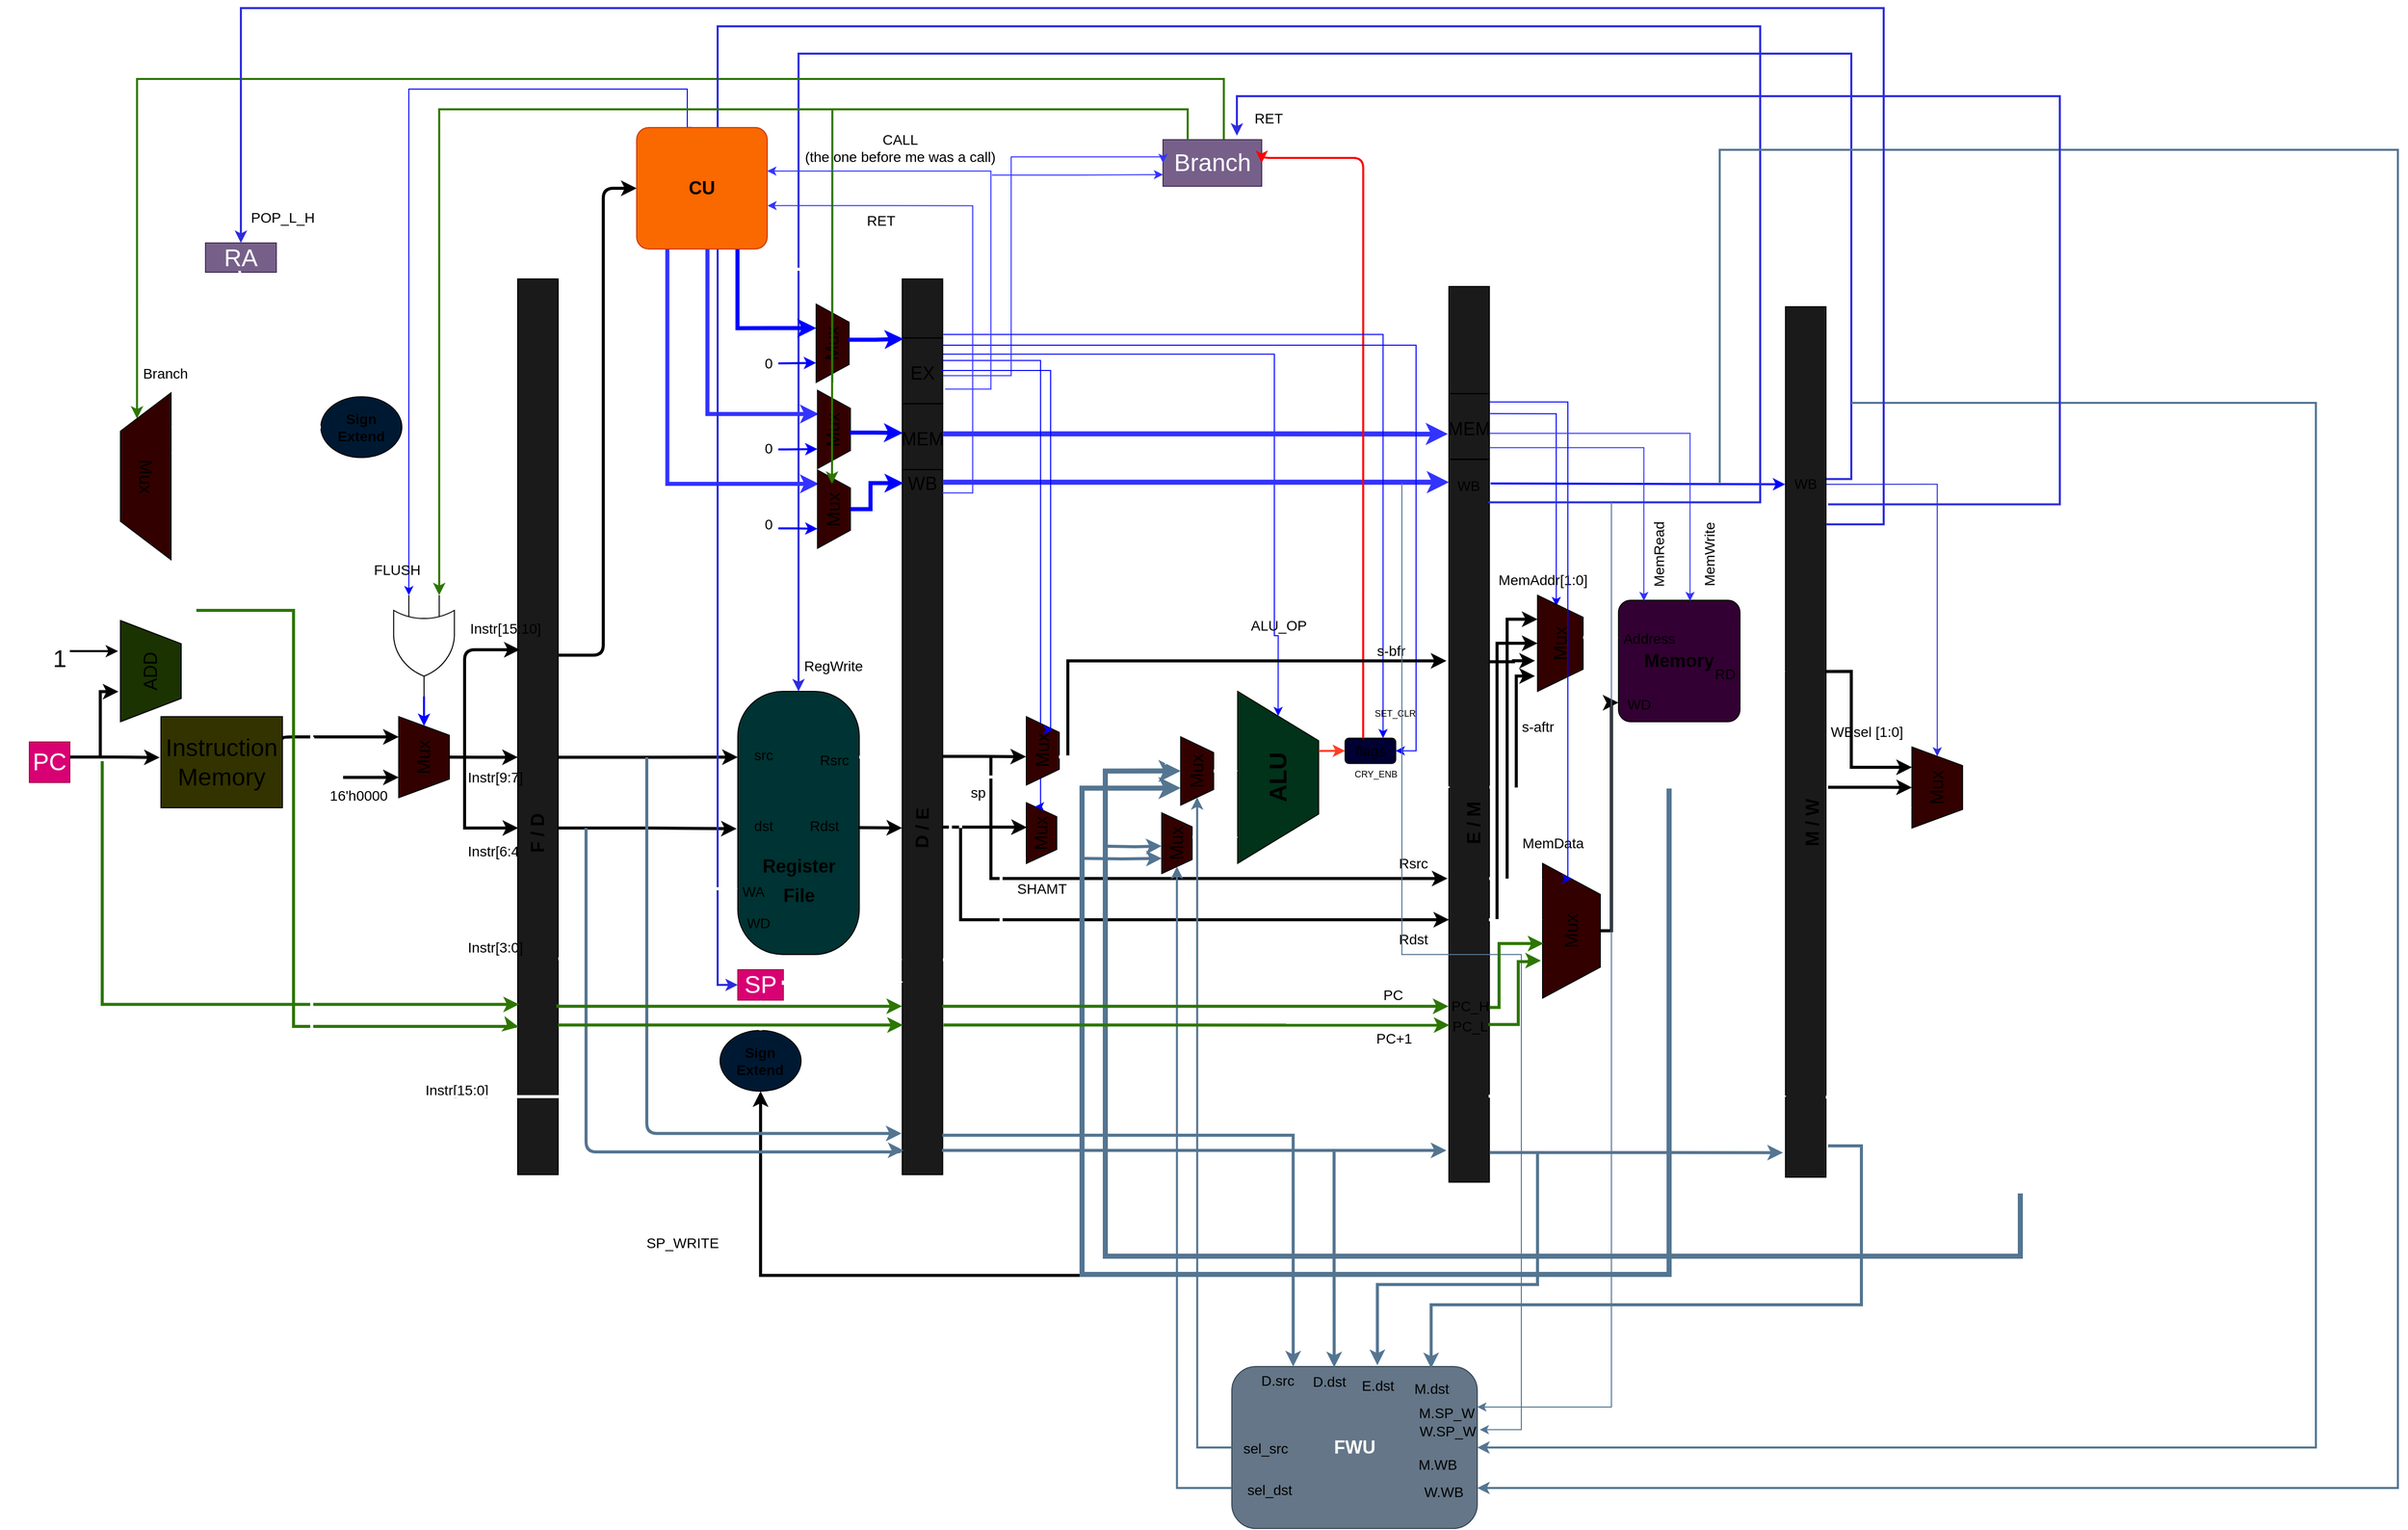 <mxfile>
    <diagram id="hN2imFUbjWq815YW1i8x" name="Page-1">
        <mxGraphModel dx="3513" dy="1396" grid="0" gridSize="10" guides="0" tooltips="0" connect="1" arrows="1" fold="1" page="0" pageScale="1" pageWidth="850" pageHeight="1100" background="none" math="0" shadow="0">
            <root>
                <mxCell id="0"/>
                <mxCell id="1" parent="0"/>
                <mxCell id="GlmsrG5sMG7XwUcal3Ds-116" style="edgeStyle=orthogonalEdgeStyle;rounded=0;orthogonalLoop=1;jettySize=auto;html=1;shadow=0;strokeColor=#2C2CDE;fontSize=18;entryX=0.5;entryY=0;entryDx=0;entryDy=0;strokeWidth=2;exitX=0.802;exitY=1;exitDx=0;exitDy=0;exitPerimeter=0;" parent="1" source="GlmsrG5sMG7XwUcal3Ds-90" target="GlmsrG5sMG7XwUcal3Ds-24" edge="1">
                    <mxGeometry relative="1" as="geometry">
                        <Array as="points">
                            <mxPoint x="710" y="165"/>
                            <mxPoint x="710" y="-255"/>
                            <mxPoint x="-330" y="-255"/>
                        </Array>
                        <mxPoint x="697" y="165" as="sourcePoint"/>
                        <mxPoint x="-310" y="370" as="targetPoint"/>
                    </mxGeometry>
                </mxCell>
                <mxCell id="27" style="edgeStyle=orthogonalEdgeStyle;html=1;strokeWidth=3;exitX=1;exitY=0.25;exitDx=0;exitDy=0;entryX=0.75;entryY=0;entryDx=0;entryDy=0;" parent="1" source="GlmsrG5sMG7XwUcal3Ds-13" target="45" edge="1">
                    <mxGeometry relative="1" as="geometry">
                        <mxPoint x="-790" y="580" as="targetPoint"/>
                        <Array as="points">
                            <mxPoint x="-840" y="420"/>
                        </Array>
                        <mxPoint x="-620" y="410" as="sourcePoint"/>
                    </mxGeometry>
                </mxCell>
                <mxCell id="GlmsrG5sMG7XwUcal3Ds-13" value="Instruction&lt;br&gt;Memory&lt;br&gt;" style="rounded=0;whiteSpace=wrap;html=1;fontSize=24;fillColor=#333300;shadow=0;" parent="1" vertex="1">
                    <mxGeometry x="-960" y="400" width="120" height="90" as="geometry"/>
                </mxCell>
                <mxCell id="GlmsrG5sMG7XwUcal3Ds-14" style="edgeStyle=orthogonalEdgeStyle;rounded=0;orthogonalLoop=1;jettySize=auto;html=1;fontSize=24;shadow=0;strokeWidth=3;entryX=0.297;entryY=1.033;entryDx=0;entryDy=0;entryPerimeter=0;" parent="1" target="GlmsrG5sMG7XwUcal3Ds-30" edge="1">
                    <mxGeometry relative="1" as="geometry">
                        <mxPoint x="-1019.91" y="440" as="sourcePoint"/>
                        <mxPoint x="-1009.91" y="375" as="targetPoint"/>
                        <Array as="points">
                            <mxPoint x="-1019.91" y="375"/>
                        </Array>
                    </mxGeometry>
                </mxCell>
                <mxCell id="GlmsrG5sMG7XwUcal3Ds-15" style="edgeStyle=orthogonalEdgeStyle;rounded=0;orthogonalLoop=1;jettySize=auto;html=1;fontSize=24;shadow=0;strokeWidth=2;entryX=0.697;entryY=1.04;entryDx=0;entryDy=0;entryPerimeter=0;" parent="1" source="GlmsrG5sMG7XwUcal3Ds-16" target="GlmsrG5sMG7XwUcal3Ds-30" edge="1">
                    <mxGeometry relative="1" as="geometry">
                        <mxPoint x="-1009.91" y="335" as="targetPoint"/>
                        <Array as="points">
                            <mxPoint x="-1029.91" y="335"/>
                        </Array>
                    </mxGeometry>
                </mxCell>
                <mxCell id="GlmsrG5sMG7XwUcal3Ds-16" value="1" style="text;html=1;strokeColor=none;fillColor=none;align=center;verticalAlign=middle;whiteSpace=wrap;rounded=0;fontSize=24;shadow=0;" parent="1" vertex="1">
                    <mxGeometry x="-1069.91" y="330" width="19.91" height="25" as="geometry"/>
                </mxCell>
                <mxCell id="GlmsrG5sMG7XwUcal3Ds-17" style="edgeStyle=orthogonalEdgeStyle;rounded=0;orthogonalLoop=1;jettySize=auto;html=1;fontSize=24;shadow=0;strokeWidth=3;entryX=-0.01;entryY=0.448;entryDx=0;entryDy=0;entryPerimeter=0;exitX=0.992;exitY=0.373;exitDx=0;exitDy=0;exitPerimeter=0;" parent="1" source="GlmsrG5sMG7XwUcal3Ds-18" target="GlmsrG5sMG7XwUcal3Ds-13" edge="1">
                    <mxGeometry relative="1" as="geometry">
                        <Array as="points"/>
                        <mxPoint x="-1029.91" y="440" as="sourcePoint"/>
                        <mxPoint x="-919.91" y="440" as="targetPoint"/>
                    </mxGeometry>
                </mxCell>
                <mxCell id="GlmsrG5sMG7XwUcal3Ds-18" value="PC" style="rounded=0;whiteSpace=wrap;html=1;fontSize=24;fillColor=#d80073;shadow=0;fontColor=#ffffff;strokeColor=#A50040;" parent="1" vertex="1">
                    <mxGeometry x="-1090" y="425" width="40" height="40" as="geometry"/>
                </mxCell>
                <mxCell id="GlmsrG5sMG7XwUcal3Ds-20" style="edgeStyle=orthogonalEdgeStyle;rounded=0;orthogonalLoop=1;jettySize=auto;html=1;fontSize=24;entryX=0;entryY=0.25;entryDx=0;entryDy=0;shadow=0;exitX=0.466;exitY=0.997;exitDx=0;exitDy=0;exitPerimeter=0;strokeWidth=3;" parent="1" source="WDpgufmApOgBnWALHM8Q-29" target="GlmsrG5sMG7XwUcal3Ds-24" edge="1">
                    <mxGeometry relative="1" as="geometry">
                        <mxPoint x="-430" y="440" as="sourcePoint"/>
                        <Array as="points"/>
                    </mxGeometry>
                </mxCell>
                <mxCell id="GlmsrG5sMG7XwUcal3Ds-21" style="edgeStyle=orthogonalEdgeStyle;rounded=0;orthogonalLoop=1;jettySize=auto;html=1;fontSize=14;shadow=0;exitX=0.388;exitY=1.008;exitDx=0;exitDy=0;exitPerimeter=0;strokeWidth=3;entryX=0.593;entryY=0.983;entryDx=0;entryDy=0;entryPerimeter=0;" parent="1" source="GlmsrG5sMG7XwUcal3Ds-105" target="GlmsrG5sMG7XwUcal3Ds-84" edge="1">
                    <mxGeometry relative="1" as="geometry">
                        <mxPoint x="-120" y="480" as="targetPoint"/>
                        <Array as="points">
                            <mxPoint x="-120" y="509"/>
                        </Array>
                        <mxPoint x="-270" y="509" as="sourcePoint"/>
                    </mxGeometry>
                </mxCell>
                <mxCell id="GlmsrG5sMG7XwUcal3Ds-24" value="" style="rounded=1;whiteSpace=wrap;html=1;fontSize=18;arcSize=37;fillColor=#003333;shadow=0;" parent="1" vertex="1">
                    <mxGeometry x="-390.09" y="375" width="120" height="260" as="geometry"/>
                </mxCell>
                <mxCell id="GlmsrG5sMG7XwUcal3Ds-25" style="edgeStyle=orthogonalEdgeStyle;rounded=0;orthogonalLoop=1;jettySize=auto;html=1;exitX=0.581;exitY=1.004;exitDx=0;exitDy=0;entryX=0.75;entryY=0;entryDx=0;entryDy=0;fontSize=24;shadow=0;exitPerimeter=0;strokeWidth=3;" parent="1" source="GlmsrG5sMG7XwUcal3Ds-90" target="GlmsrG5sMG7XwUcal3Ds-72" edge="1">
                    <mxGeometry relative="1" as="geometry">
                        <mxPoint x="609.82" y="440" as="targetPoint"/>
                        <mxPoint x="499.82" y="350" as="sourcePoint"/>
                        <Array as="points">
                            <mxPoint x="710" y="355"/>
                            <mxPoint x="710" y="450"/>
                        </Array>
                    </mxGeometry>
                </mxCell>
                <mxCell id="GlmsrG5sMG7XwUcal3Ds-27" value="&lt;b&gt;Memory&lt;/b&gt;" style="rounded=1;whiteSpace=wrap;html=1;fontSize=18;arcSize=10;fillColor=#330033;shadow=0;" parent="1" vertex="1">
                    <mxGeometry x="480" y="285" width="120" height="120" as="geometry"/>
                </mxCell>
                <mxCell id="GlmsrG5sMG7XwUcal3Ds-28" value="&lt;b&gt;&lt;font style=&quot;font-size: 24px;&quot;&gt;ALU&lt;/font&gt;&lt;/b&gt;" style="verticalLabelPosition=middle;verticalAlign=middle;html=1;shape=trapezoid;perimeter=trapezoidPerimeter;whiteSpace=wrap;size=0.287;arcSize=10;flipV=1;labelPosition=center;align=center;fontSize=18;rotation=-90;fillColor=#00331A;shadow=0;" parent="1" vertex="1">
                    <mxGeometry x="58.75" y="420" width="170" height="80" as="geometry"/>
                </mxCell>
                <mxCell id="GlmsrG5sMG7XwUcal3Ds-29" style="edgeStyle=orthogonalEdgeStyle;rounded=0;orthogonalLoop=1;jettySize=auto;html=1;exitX=0.5;exitY=1;exitDx=0;exitDy=0;entryX=0.75;entryY=0;entryDx=0;entryDy=0;strokeColor=#FFFFFF;fontSize=14;fillColor=#000000;shadow=0;strokeWidth=3;" parent="1" source="GlmsrG5sMG7XwUcal3Ds-30" target="GlmsrG5sMG7XwUcal3Ds-61" edge="1">
                    <mxGeometry relative="1" as="geometry"/>
                </mxCell>
                <mxCell id="GlmsrG5sMG7XwUcal3Ds-30" value="ADD" style="verticalLabelPosition=middle;verticalAlign=middle;html=1;shape=trapezoid;perimeter=trapezoidPerimeter;whiteSpace=wrap;size=0.23;arcSize=10;flipV=1;labelPosition=center;align=center;fontSize=18;rotation=-90;fillColor=#1A3300;shadow=0;" parent="1" vertex="1">
                    <mxGeometry x="-1020" y="325" width="100" height="60" as="geometry"/>
                </mxCell>
                <mxCell id="GlmsrG5sMG7XwUcal3Ds-31" style="edgeStyle=orthogonalEdgeStyle;rounded=0;orthogonalLoop=1;jettySize=auto;html=1;exitX=0.5;exitY=1;exitDx=0;exitDy=0;fontSize=24;shadow=0;strokeWidth=3;entryX=0.001;entryY=0.865;entryDx=0;entryDy=0;entryPerimeter=0;fillColor=#60a917;strokeColor=#FFFFFF;" parent="1" source="GlmsrG5sMG7XwUcal3Ds-72" target="GlmsrG5sMG7XwUcal3Ds-24" edge="1">
                    <mxGeometry relative="1" as="geometry">
                        <mxPoint x="559.91" y="460" as="sourcePoint"/>
                        <Array as="points">
                            <mxPoint x="880" y="470"/>
                            <mxPoint x="880" y="870"/>
                            <mxPoint x="-440" y="870"/>
                            <mxPoint x="-440" y="600"/>
                        </Array>
                        <mxPoint x="-440" y="600" as="targetPoint"/>
                    </mxGeometry>
                </mxCell>
                <mxCell id="GlmsrG5sMG7XwUcal3Ds-32" value="&lt;font style=&quot;font-size: 14px;&quot;&gt;Rsrc&lt;/font&gt;" style="text;html=1;align=center;verticalAlign=middle;resizable=0;points=[];autosize=1;strokeColor=none;fillColor=none;fontSize=24;shadow=0;" parent="1" vertex="1">
                    <mxGeometry x="-320.09" y="420" width="50" height="40" as="geometry"/>
                </mxCell>
                <mxCell id="GlmsrG5sMG7XwUcal3Ds-33" style="edgeStyle=orthogonalEdgeStyle;rounded=0;orthogonalLoop=1;jettySize=auto;html=1;fontSize=18;entryX=0.339;entryY=-0.034;entryDx=0;entryDy=0;entryPerimeter=0;shadow=0;strokeWidth=3;" parent="1" target="GlmsrG5sMG7XwUcal3Ds-92" edge="1">
                    <mxGeometry relative="1" as="geometry">
                        <mxPoint x="-140" y="440" as="sourcePoint"/>
                        <mxPoint x="59.91" y="560" as="targetPoint"/>
                        <Array as="points">
                            <mxPoint x="-140" y="560"/>
                        </Array>
                    </mxGeometry>
                </mxCell>
                <mxCell id="GlmsrG5sMG7XwUcal3Ds-34" style="edgeStyle=orthogonalEdgeStyle;rounded=0;orthogonalLoop=1;jettySize=auto;html=1;fontSize=18;entryX=0.293;entryY=0.006;entryDx=0;entryDy=0;entryPerimeter=0;shadow=0;strokeWidth=3;" parent="1" target="GlmsrG5sMG7XwUcal3Ds-92" edge="1">
                    <mxGeometry relative="1" as="geometry">
                        <mxPoint x="-170" y="510" as="sourcePoint"/>
                        <mxPoint x="62.91" y="600" as="targetPoint"/>
                        <Array as="points">
                            <mxPoint x="-170" y="510"/>
                            <mxPoint x="-170" y="601"/>
                        </Array>
                    </mxGeometry>
                </mxCell>
                <mxCell id="GlmsrG5sMG7XwUcal3Ds-38" value="&lt;font style=&quot;font-size: 14px;&quot;&gt;Address&lt;/font&gt;" style="text;html=1;align=center;verticalAlign=middle;resizable=0;points=[];autosize=1;strokeColor=none;fillColor=none;fontSize=24;shadow=0;" parent="1" vertex="1">
                    <mxGeometry x="474.91" y="300" width="70" height="40" as="geometry"/>
                </mxCell>
                <mxCell id="GlmsrG5sMG7XwUcal3Ds-39" value="&lt;font style=&quot;font-size: 14px;&quot;&gt;WD&lt;/font&gt;" style="text;html=1;align=center;verticalAlign=middle;resizable=0;points=[];autosize=1;strokeColor=none;fillColor=none;fontSize=24;shadow=0;" parent="1" vertex="1">
                    <mxGeometry x="474.91" y="365" width="50" height="40" as="geometry"/>
                </mxCell>
                <mxCell id="GlmsrG5sMG7XwUcal3Ds-40" value="&lt;font style=&quot;font-size: 14px;&quot;&gt;Rdst&lt;/font&gt;" style="text;html=1;align=center;verticalAlign=middle;resizable=0;points=[];autosize=1;strokeColor=none;fillColor=none;fontSize=24;shadow=0;" parent="1" vertex="1">
                    <mxGeometry x="-330.09" y="485" width="50" height="40" as="geometry"/>
                </mxCell>
                <mxCell id="GlmsrG5sMG7XwUcal3Ds-41" value="&lt;font style=&quot;&quot;&gt;&lt;font style=&quot;font-size: 18px;&quot;&gt;&lt;b&gt;Register&lt;br&gt;&lt;font style=&quot;&quot;&gt;File&lt;/font&gt;&lt;/b&gt;&lt;/font&gt;&lt;br&gt;&lt;/font&gt;" style="text;html=1;align=center;verticalAlign=middle;resizable=0;points=[];autosize=1;strokeColor=none;fillColor=none;fontSize=24;shadow=0;" parent="1" vertex="1">
                    <mxGeometry x="-380.09" y="525" width="100" height="70" as="geometry"/>
                </mxCell>
                <mxCell id="GlmsrG5sMG7XwUcal3Ds-42" value="&lt;font style=&quot;font-size: 14px;&quot;&gt;WD&lt;br&gt;&lt;br&gt;&lt;/font&gt;" style="text;html=1;align=center;verticalAlign=middle;resizable=0;points=[];autosize=1;strokeColor=none;fillColor=none;fontSize=24;shadow=0;" parent="1" vertex="1">
                    <mxGeometry x="-395.09" y="580" width="50" height="70" as="geometry"/>
                </mxCell>
                <mxCell id="GlmsrG5sMG7XwUcal3Ds-43" style="edgeStyle=orthogonalEdgeStyle;rounded=0;orthogonalLoop=1;jettySize=auto;html=1;strokeColor=#2D7600;fontSize=14;fillColor=#60a917;shadow=0;exitX=0.616;exitY=0.011;exitDx=0;exitDy=0;exitPerimeter=0;strokeWidth=2;entryX=0;entryY=0.75;entryDx=0;entryDy=0;" parent="1" source="18" target="GlmsrG5sMG7XwUcal3Ds-61" edge="1">
                    <mxGeometry relative="1" as="geometry">
                        <Array as="points">
                            <mxPoint x="90" y="-230"/>
                            <mxPoint x="-984" y="-230"/>
                        </Array>
                        <mxPoint x="90" y="-174" as="sourcePoint"/>
                        <mxPoint x="-980" y="89" as="targetPoint"/>
                    </mxGeometry>
                </mxCell>
                <mxCell id="GlmsrG5sMG7XwUcal3Ds-49" value="&lt;font style=&quot;font-size: 14px&quot;&gt;Instr[6:4]&lt;/font&gt;" style="text;html=1;align=center;verticalAlign=middle;resizable=0;points=[];autosize=1;strokeColor=none;fillColor=none;fontSize=24;shadow=0;" parent="1" vertex="1">
                    <mxGeometry x="-665.09" y="510" width="70" height="40" as="geometry"/>
                </mxCell>
                <mxCell id="GlmsrG5sMG7XwUcal3Ds-51" value="&lt;font style=&quot;font-size: 14px;&quot;&gt;WA&lt;/font&gt;" style="text;html=1;align=center;verticalAlign=middle;resizable=0;points=[];autosize=1;strokeColor=none;fillColor=none;fontSize=24;shadow=0;" parent="1" vertex="1">
                    <mxGeometry x="-400" y="550" width="50" height="40" as="geometry"/>
                </mxCell>
                <mxCell id="GlmsrG5sMG7XwUcal3Ds-52" style="edgeStyle=orthogonalEdgeStyle;rounded=0;orthogonalLoop=1;jettySize=auto;html=1;strokeColor=#FFFFFF;fontSize=14;fillColor=#000000;entryX=0.4;entryY=0.017;entryDx=0;entryDy=0;shadow=0;strokeWidth=3;entryPerimeter=0;" parent="1" target="GlmsrG5sMG7XwUcal3Ds-54" edge="1">
                    <mxGeometry relative="1" as="geometry">
                        <mxPoint x="-170" y="510" as="sourcePoint"/>
                        <Array as="points">
                            <mxPoint x="-170" y="-42"/>
                            <mxPoint x="-770" y="-42"/>
                        </Array>
                    </mxGeometry>
                </mxCell>
                <mxCell id="GlmsrG5sMG7XwUcal3Ds-54" value="&lt;b&gt;Sign &lt;/b&gt;&lt;br&gt;&lt;b&gt;Extend&lt;/b&gt;" style="ellipse;whiteSpace=wrap;html=1;fontSize=14;fillColor=#001933;shadow=0;" parent="1" vertex="1">
                    <mxGeometry x="-802" y="84" width="80" height="60" as="geometry"/>
                </mxCell>
                <mxCell id="GlmsrG5sMG7XwUcal3Ds-55" style="edgeStyle=orthogonalEdgeStyle;rounded=0;orthogonalLoop=1;jettySize=auto;html=1;fontSize=14;shadow=0;strokeWidth=3;exitX=0.466;exitY=0.005;exitDx=0;exitDy=0;exitPerimeter=0;entryX=0.5;entryY=1;entryDx=0;entryDy=0;endArrow=none;endFill=0;startArrow=classic;startFill=1;" parent="1" source="WDpgufmApOgBnWALHM8Q-29" target="45" edge="1">
                    <mxGeometry relative="1" as="geometry">
                        <Array as="points"/>
                        <mxPoint x="-520" y="440" as="sourcePoint"/>
                        <mxPoint x="-620" y="640" as="targetPoint"/>
                    </mxGeometry>
                </mxCell>
                <mxCell id="GlmsrG5sMG7XwUcal3Ds-58" value="&lt;font style=&quot;font-size: 14px&quot;&gt;Instr[15:0]&lt;/font&gt;" style="text;html=1;align=center;verticalAlign=middle;resizable=0;points=[];autosize=1;strokeColor=none;fillColor=none;fontSize=24;shadow=0;" parent="1" vertex="1">
                    <mxGeometry x="-703.59" y="747" width="72" height="37" as="geometry"/>
                </mxCell>
                <mxCell id="GlmsrG5sMG7XwUcal3Ds-60" style="edgeStyle=orthogonalEdgeStyle;rounded=0;orthogonalLoop=1;jettySize=auto;html=1;exitX=0.5;exitY=1;exitDx=0;exitDy=0;entryX=0;entryY=0.5;entryDx=0;entryDy=0;strokeColor=#FFFFFF;fontSize=14;fillColor=#000000;shadow=0;strokeWidth=3;" parent="1" source="GlmsrG5sMG7XwUcal3Ds-61" target="GlmsrG5sMG7XwUcal3Ds-18" edge="1">
                    <mxGeometry relative="1" as="geometry"/>
                </mxCell>
                <mxCell id="GlmsrG5sMG7XwUcal3Ds-61" value="Mux&lt;br&gt;" style="verticalLabelPosition=middle;verticalAlign=middle;html=1;shape=trapezoid;perimeter=trapezoidPerimeter;whiteSpace=wrap;size=0.23;arcSize=10;flipV=1;labelPosition=center;align=center;fontSize=18;rotation=90;fillColor=#330000;shadow=0;" parent="1" vertex="1">
                    <mxGeometry x="-1057.5" y="137.5" width="165" height="50" as="geometry"/>
                </mxCell>
                <mxCell id="GlmsrG5sMG7XwUcal3Ds-62" style="edgeStyle=orthogonalEdgeStyle;rounded=0;orthogonalLoop=1;jettySize=auto;html=1;strokeColor=#FF3C26;fontSize=14;fillColor=#000000;shadow=0;strokeWidth=2;entryX=0;entryY=0.5;entryDx=0;entryDy=0;exitX=0.654;exitY=-0.001;exitDx=0;exitDy=0;exitPerimeter=0;" parent="1" source="GlmsrG5sMG7XwUcal3Ds-28" target="GlmsrG5sMG7XwUcal3Ds-64" edge="1">
                    <mxGeometry relative="1" as="geometry">
                        <mxPoint x="80" y="434" as="sourcePoint"/>
                        <mxPoint x="170" y="400" as="targetPoint"/>
                        <Array as="points"/>
                    </mxGeometry>
                </mxCell>
                <mxCell id="GlmsrG5sMG7XwUcal3Ds-64" value="flags" style="rounded=1;whiteSpace=wrap;html=1;fontSize=14;fillColor=#000033;shadow=0;" parent="1" vertex="1">
                    <mxGeometry x="209.9" y="421.25" width="50" height="25" as="geometry"/>
                </mxCell>
                <mxCell id="GlmsrG5sMG7XwUcal3Ds-65" value="Branch" style="text;html=1;align=center;verticalAlign=middle;resizable=0;points=[];autosize=1;strokeColor=none;fillColor=none;fontSize=14;shadow=0;" parent="1" vertex="1">
                    <mxGeometry x="-991" y="46" width="70" height="30" as="geometry"/>
                </mxCell>
                <mxCell id="GlmsrG5sMG7XwUcal3Ds-66" style="edgeStyle=orthogonalEdgeStyle;rounded=0;orthogonalLoop=1;jettySize=auto;html=1;entryX=0.887;entryY=0.588;entryDx=0;entryDy=0;strokeColor=#0000FF;fontSize=14;fillColor=#000000;shadow=0;exitX=0.858;exitY=1.018;exitDx=0;exitDy=0;exitPerimeter=0;entryPerimeter=0;" parent="1" source="GlmsrG5sMG7XwUcal3Ds-92" target="GlmsrG5sMG7XwUcal3Ds-67" edge="1">
                    <mxGeometry relative="1" as="geometry">
                        <Array as="points">
                            <mxPoint x="419" y="101"/>
                        </Array>
                        <mxPoint x="200" y="80" as="sourcePoint"/>
                    </mxGeometry>
                </mxCell>
                <mxCell id="GlmsrG5sMG7XwUcal3Ds-67" value="Mux&lt;br&gt;" style="verticalLabelPosition=middle;verticalAlign=middle;html=1;shape=trapezoid;perimeter=trapezoidPerimeter;whiteSpace=wrap;size=0.23;arcSize=10;flipV=1;labelPosition=center;align=center;fontSize=18;rotation=-90;fillColor=#330000;shadow=0;" parent="1" vertex="1">
                    <mxGeometry x="375" y="305" width="95" height="45" as="geometry"/>
                </mxCell>
                <mxCell id="GlmsrG5sMG7XwUcal3Ds-69" value="Mux&lt;br&gt;" style="verticalLabelPosition=middle;verticalAlign=middle;html=1;shape=trapezoid;perimeter=trapezoidPerimeter;whiteSpace=wrap;size=0.23;arcSize=10;flipV=1;labelPosition=center;align=center;fontSize=18;rotation=-90;fillColor=#330000;shadow=0;" parent="1" vertex="1">
                    <mxGeometry x="367" y="583" width="133" height="57" as="geometry"/>
                </mxCell>
                <mxCell id="GlmsrG5sMG7XwUcal3Ds-70" style="edgeStyle=orthogonalEdgeStyle;rounded=0;orthogonalLoop=1;jettySize=auto;html=1;strokeColor=#0000FF;fontSize=14;fillColor=#000000;shadow=0;strokeWidth=2;exitX=0.78;exitY=1.03;exitDx=0;exitDy=0;exitPerimeter=0;entryX=0.796;entryY=-0.006;entryDx=0;entryDy=0;entryPerimeter=0;" parent="1" source="GlmsrG5sMG7XwUcal3Ds-92" target="GlmsrG5sMG7XwUcal3Ds-90" edge="1">
                    <mxGeometry relative="1" as="geometry">
                        <Array as="points">
                            <mxPoint x="400" y="170"/>
                        </Array>
                        <mxPoint x="624" y="170" as="targetPoint"/>
                        <mxPoint x="390" y="175" as="sourcePoint"/>
                    </mxGeometry>
                </mxCell>
                <mxCell id="GlmsrG5sMG7XwUcal3Ds-71" style="edgeStyle=orthogonalEdgeStyle;rounded=0;orthogonalLoop=1;jettySize=auto;html=1;entryX=1;entryY=0.5;entryDx=0;entryDy=0;shadow=0;strokeColor=#2C2CDE;fontSize=18;exitX=0.796;exitY=1;exitDx=0;exitDy=0;exitPerimeter=0;" parent="1" source="GlmsrG5sMG7XwUcal3Ds-90" target="GlmsrG5sMG7XwUcal3Ds-72" edge="1">
                    <mxGeometry relative="1" as="geometry">
                        <Array as="points">
                            <mxPoint x="795" y="170"/>
                        </Array>
                        <mxPoint x="693" y="170" as="sourcePoint"/>
                    </mxGeometry>
                </mxCell>
                <mxCell id="GlmsrG5sMG7XwUcal3Ds-72" value="Mux&lt;br&gt;" style="verticalLabelPosition=middle;verticalAlign=middle;html=1;shape=trapezoid;perimeter=trapezoidPerimeter;whiteSpace=wrap;size=0.23;arcSize=10;flipV=1;labelPosition=center;align=center;fontSize=18;rotation=-90;fillColor=#330000;movable=1;resizable=1;rotatable=1;deletable=1;editable=1;connectable=1;shadow=0;" parent="1" vertex="1">
                    <mxGeometry x="754.91" y="445" width="80" height="50" as="geometry"/>
                </mxCell>
                <mxCell id="GlmsrG5sMG7XwUcal3Ds-73" value="MemAddr[1:0]" style="text;html=1;align=center;verticalAlign=middle;resizable=0;points=[];autosize=1;strokeColor=none;fillColor=none;fontSize=14;shadow=0;" parent="1" vertex="1">
                    <mxGeometry x="355" y="255" width="100" height="20" as="geometry"/>
                </mxCell>
                <mxCell id="GlmsrG5sMG7XwUcal3Ds-74" value="WBsel [1:0]" style="text;html=1;align=center;verticalAlign=middle;resizable=1;points=[];autosize=1;strokeColor=none;fillColor=none;fontSize=14;movable=1;rotatable=1;deletable=1;editable=1;connectable=1;shadow=0;" parent="1" vertex="1">
                    <mxGeometry x="679.91" y="405" width="90" height="20" as="geometry"/>
                </mxCell>
                <mxCell id="GlmsrG5sMG7XwUcal3Ds-75" value="MemData&lt;br&gt;" style="text;html=1;align=center;verticalAlign=middle;resizable=0;points=[];autosize=1;strokeColor=none;fillColor=none;fontSize=14;shadow=0;" parent="1" vertex="1">
                    <mxGeometry x="374.77" y="510" width="80" height="30" as="geometry"/>
                </mxCell>
                <mxCell id="GlmsrG5sMG7XwUcal3Ds-76" value="RegWrite" style="text;html=1;align=center;verticalAlign=middle;resizable=0;points=[];autosize=1;strokeColor=none;fillColor=none;fontSize=14;shadow=0;" parent="1" vertex="1">
                    <mxGeometry x="-336.42" y="335" width="80" height="30" as="geometry"/>
                </mxCell>
                <mxCell id="GlmsrG5sMG7XwUcal3Ds-77" value="MemRead&lt;br&gt;" style="text;html=1;align=center;verticalAlign=middle;resizable=0;points=[];autosize=1;strokeColor=none;fillColor=none;fontSize=14;rotation=-90;shadow=0;" parent="1" vertex="1">
                    <mxGeometry x="474.91" y="225" width="90" height="30" as="geometry"/>
                </mxCell>
                <mxCell id="GlmsrG5sMG7XwUcal3Ds-78" value="MemWrite&lt;br&gt;" style="text;html=1;align=center;verticalAlign=middle;resizable=0;points=[];autosize=1;strokeColor=none;fillColor=none;fontSize=14;rotation=-90;shadow=0;" parent="1" vertex="1">
                    <mxGeometry x="524.91" y="225" width="90" height="30" as="geometry"/>
                </mxCell>
                <mxCell id="GlmsrG5sMG7XwUcal3Ds-79" style="edgeStyle=orthogonalEdgeStyle;rounded=0;orthogonalLoop=1;jettySize=auto;html=1;strokeColor=#0000FF;fontSize=14;fillColor=#000000;shadow=0;entryX=1;entryY=0.5;entryDx=0;entryDy=0;startArrow=none;exitX=0.916;exitY=0.993;exitDx=0;exitDy=0;exitPerimeter=0;" parent="1" source="GlmsrG5sMG7XwUcal3Ds-105" target="GlmsrG5sMG7XwUcal3Ds-28" edge="1">
                    <mxGeometry relative="1" as="geometry">
                        <mxPoint x="20" y="40" as="sourcePoint"/>
                        <mxPoint x="30" y="400" as="targetPoint"/>
                        <Array as="points">
                            <mxPoint x="140" y="42"/>
                            <mxPoint x="140" y="320"/>
                            <mxPoint x="144" y="320"/>
                        </Array>
                    </mxGeometry>
                </mxCell>
                <mxCell id="GlmsrG5sMG7XwUcal3Ds-83" style="edgeStyle=orthogonalEdgeStyle;rounded=0;orthogonalLoop=1;jettySize=auto;html=1;exitX=0.5;exitY=1;exitDx=0;exitDy=0;entryX=0.658;entryY=0.992;entryDx=0;entryDy=0;entryPerimeter=0;strokeColor=#FFFFFF;fontSize=14;fillColor=#000000;shadow=0;strokeWidth=3;" parent="1" source="GlmsrG5sMG7XwUcal3Ds-84" target="107" edge="1">
                    <mxGeometry relative="1" as="geometry"/>
                </mxCell>
                <mxCell id="GlmsrG5sMG7XwUcal3Ds-84" value="Mux&lt;br&gt;" style="verticalLabelPosition=middle;verticalAlign=middle;html=1;shape=trapezoid;perimeter=trapezoidPerimeter;whiteSpace=wrap;size=0.23;arcSize=10;flipV=1;labelPosition=center;align=center;fontSize=18;rotation=-90;fillColor=#330000;shadow=0;" parent="1" vertex="1">
                    <mxGeometry x="-120" y="500" width="60" height="30" as="geometry"/>
                </mxCell>
                <mxCell id="GlmsrG5sMG7XwUcal3Ds-85" value="SHAMT" style="text;html=1;align=center;verticalAlign=middle;resizable=0;points=[];autosize=1;strokeColor=none;fillColor=none;fontSize=14;shadow=0;" parent="1" vertex="1">
                    <mxGeometry x="-120" y="560" width="60" height="20" as="geometry"/>
                </mxCell>
                <mxCell id="GlmsrG5sMG7XwUcal3Ds-88" style="edgeStyle=orthogonalEdgeStyle;rounded=0;orthogonalLoop=1;jettySize=auto;html=1;exitX=0.21;exitY=1.046;exitDx=0;exitDy=0;shadow=0;strokeColor=#FFFFFF;fontSize=18;strokeWidth=3;entryX=0.117;entryY=1.009;entryDx=0;entryDy=0;exitPerimeter=0;entryPerimeter=0;" parent="1" source="GlmsrG5sMG7XwUcal3Ds-105" target="57" edge="1">
                    <mxGeometry relative="1" as="geometry">
                        <Array as="points">
                            <mxPoint x="-186" y="665"/>
                            <mxPoint x="-180" y="665"/>
                            <mxPoint x="-180" y="460"/>
                        </Array>
                        <mxPoint x="160" y="320" as="targetPoint"/>
                    </mxGeometry>
                </mxCell>
                <mxCell id="GlmsrG5sMG7XwUcal3Ds-89" value="SP" style="rounded=0;whiteSpace=wrap;html=1;fontSize=24;fillColor=#d80073;shadow=0;fontColor=#ffffff;strokeColor=#A50040;" parent="1" vertex="1">
                    <mxGeometry x="-390.09" y="650" width="45" height="30" as="geometry"/>
                </mxCell>
                <mxCell id="GlmsrG5sMG7XwUcal3Ds-90" value="" style="rounded=0;whiteSpace=wrap;html=1;fontSize=18;fillColor=#1A1A1A;rotation=-90;shadow=0;" parent="1" vertex="1">
                    <mxGeometry x="235" y="405" width="860" height="40" as="geometry"/>
                </mxCell>
                <mxCell id="GlmsrG5sMG7XwUcal3Ds-92" value="" style="rounded=0;whiteSpace=wrap;html=1;fontSize=18;fillColor=#1A1A1A;rotation=-90;shadow=0;" parent="1" vertex="1">
                    <mxGeometry x="-110.0" y="397.43" width="884.86" height="40" as="geometry"/>
                </mxCell>
                <mxCell id="GlmsrG5sMG7XwUcal3Ds-93" value="&lt;font style=&quot;font-size: 14px;&quot;&gt;WB&lt;/font&gt;" style="text;html=1;strokeColor=none;fillColor=none;align=center;verticalAlign=middle;whiteSpace=wrap;rounded=0;movable=1;resizable=1;rotatable=1;deletable=1;editable=1;connectable=1;shadow=0;" parent="1" vertex="1">
                    <mxGeometry x="635.0" y="155" width="60" height="30" as="geometry"/>
                </mxCell>
                <mxCell id="GlmsrG5sMG7XwUcal3Ds-96" value="&lt;font style=&quot;font-size: 14px;&quot;&gt;_____&lt;br&gt;&lt;br&gt;WB&lt;/font&gt;" style="text;html=1;strokeColor=none;fillColor=none;align=center;verticalAlign=middle;whiteSpace=wrap;rounded=0;movable=1;resizable=1;rotatable=1;deletable=1;editable=1;connectable=1;shadow=0;" parent="1" vertex="1">
                    <mxGeometry x="307.43" y="130" width="50" height="50" as="geometry"/>
                </mxCell>
                <mxCell id="GlmsrG5sMG7XwUcal3Ds-99" value="" style="endArrow=classic;html=1;rounded=0;shadow=0;strokeColor=#FFFFFF;fontSize=10;exitX=0.444;exitY=-0.026;exitDx=0;exitDy=0;exitPerimeter=0;strokeWidth=3;entryX=0.441;entryY=0.034;entryDx=0;entryDy=0;entryPerimeter=0;" parent="1" source="GlmsrG5sMG7XwUcal3Ds-28" target="GlmsrG5sMG7XwUcal3Ds-92" edge="1">
                    <mxGeometry width="50" height="50" relative="1" as="geometry">
                        <mxPoint x="100" y="520" as="sourcePoint"/>
                        <mxPoint x="130" y="470" as="targetPoint"/>
                    </mxGeometry>
                </mxCell>
                <mxCell id="GlmsrG5sMG7XwUcal3Ds-100" value="" style="endArrow=classic;html=1;rounded=0;shadow=0;strokeColor=#FFFFFF;fontSize=10;exitX=0.441;exitY=1.003;exitDx=0;exitDy=0;exitPerimeter=0;entryX=0.444;entryY=-0.07;entryDx=0;entryDy=0;entryPerimeter=0;strokeWidth=3;" parent="1" source="GlmsrG5sMG7XwUcal3Ds-92" target="GlmsrG5sMG7XwUcal3Ds-90" edge="1">
                    <mxGeometry width="50" height="50" relative="1" as="geometry">
                        <mxPoint x="320.0" y="469" as="sourcePoint"/>
                        <mxPoint x="560" y="469" as="targetPoint"/>
                    </mxGeometry>
                </mxCell>
                <mxCell id="GlmsrG5sMG7XwUcal3Ds-103" value="" style="edgeStyle=segmentEdgeStyle;endArrow=classic;html=1;rounded=0;shadow=0;strokeColor=#FFFFFF;fontSize=10;fillColor=none;entryX=0.25;entryY=0;entryDx=0;entryDy=0;exitX=0.092;exitY=0.994;exitDx=0;exitDy=0;exitPerimeter=0;strokeWidth=3;" parent="1" source="GlmsrG5sMG7XwUcal3Ds-90" target="GlmsrG5sMG7XwUcal3Ds-72" edge="1">
                    <mxGeometry width="50" height="50" relative="1" as="geometry">
                        <mxPoint x="614.91" y="780" as="sourcePoint"/>
                        <mxPoint x="714.91" y="660" as="targetPoint"/>
                        <Array as="points">
                            <mxPoint x="705" y="776"/>
                            <mxPoint x="705" y="490"/>
                        </Array>
                    </mxGeometry>
                </mxCell>
                <mxCell id="GlmsrG5sMG7XwUcal3Ds-105" value="" style="rounded=0;whiteSpace=wrap;html=1;fontSize=18;fillColor=#1A1A1A;rotation=-90;shadow=0;" parent="1" vertex="1">
                    <mxGeometry x="-650.09" y="390" width="884.86" height="40" as="geometry"/>
                </mxCell>
                <mxCell id="GlmsrG5sMG7XwUcal3Ds-107" value="" style="edgeStyle=segmentEdgeStyle;endArrow=classic;html=1;rounded=0;shadow=0;strokeColor=#FFFFFF;fontSize=10;fillColor=none;entryX=0.466;entryY=-0.012;entryDx=0;entryDy=0;entryPerimeter=0;exitX=1;exitY=0.25;exitDx=0;exitDy=0;strokeWidth=3;" parent="1" source="GlmsrG5sMG7XwUcal3Ds-24" target="GlmsrG5sMG7XwUcal3Ds-105" edge="1">
                    <mxGeometry width="50" height="50" relative="1" as="geometry">
                        <mxPoint x="-250" y="390" as="sourcePoint"/>
                        <mxPoint x="-230" y="450" as="targetPoint"/>
                        <Array as="points">
                            <mxPoint x="-250" y="440"/>
                            <mxPoint x="-250" y="440"/>
                        </Array>
                    </mxGeometry>
                </mxCell>
                <mxCell id="GlmsrG5sMG7XwUcal3Ds-109" value="" style="edgeStyle=segmentEdgeStyle;endArrow=classic;html=1;rounded=0;shadow=0;strokeColor=#3333FF;fontSize=10;fillColor=none;entryX=0.836;entryY=-0.023;entryDx=0;entryDy=0;entryPerimeter=0;strokeWidth=5;exitX=0.827;exitY=1.006;exitDx=0;exitDy=0;exitPerimeter=0;" parent="1" source="GlmsrG5sMG7XwUcal3Ds-105" target="GlmsrG5sMG7XwUcal3Ds-92" edge="1">
                    <mxGeometry width="50" height="50" relative="1" as="geometry">
                        <mxPoint x="-180" y="120" as="sourcePoint"/>
                        <mxPoint x="-110" y="120" as="targetPoint"/>
                        <Array as="points"/>
                    </mxGeometry>
                </mxCell>
                <mxCell id="GlmsrG5sMG7XwUcal3Ds-110" value="" style="edgeStyle=segmentEdgeStyle;endArrow=classic;html=1;rounded=0;shadow=0;strokeColor=#3333FF;fontSize=10;fillColor=none;exitX=0.773;exitY=1.002;exitDx=0;exitDy=0;exitPerimeter=0;strokeWidth=5;entryX=0.781;entryY=0.002;entryDx=0;entryDy=0;entryPerimeter=0;" parent="1" source="GlmsrG5sMG7XwUcal3Ds-105" target="GlmsrG5sMG7XwUcal3Ds-92" edge="1">
                    <mxGeometry width="50" height="50" relative="1" as="geometry">
                        <mxPoint x="82.17" y="169.56" as="sourcePoint"/>
                        <mxPoint x="140" y="169" as="targetPoint"/>
                        <Array as="points"/>
                    </mxGeometry>
                </mxCell>
                <mxCell id="GlmsrG5sMG7XwUcal3Ds-111" value="" style="edgeStyle=segmentEdgeStyle;endArrow=classic;html=1;rounded=0;shadow=0;strokeColor=#3333FF;fontSize=10;fillColor=none;strokeWidth=4;entryX=0.823;entryY=0.959;entryDx=0;entryDy=0;entryPerimeter=0;exitX=0.235;exitY=0.995;exitDx=0;exitDy=0;exitPerimeter=0;" parent="1" source="147" target="95" edge="1">
                    <mxGeometry width="50" height="50" relative="1" as="geometry">
                        <mxPoint x="-460" y="-54" as="sourcePoint"/>
                        <mxPoint x="-330" y="170" as="targetPoint"/>
                        <Array as="points">
                            <mxPoint x="-460" y="170"/>
                        </Array>
                    </mxGeometry>
                </mxCell>
                <mxCell id="GlmsrG5sMG7XwUcal3Ds-115" value="" style="edgeStyle=segmentEdgeStyle;endArrow=classic;html=1;rounded=0;shadow=0;strokeColor=#FFFFFF;fontSize=10;fillColor=none;strokeWidth=3;exitX=0.086;exitY=1.022;exitDx=0;exitDy=0;exitPerimeter=0;entryX=0.095;entryY=-0.068;entryDx=0;entryDy=0;entryPerimeter=0;" parent="1" source="GlmsrG5sMG7XwUcal3Ds-105" target="GlmsrG5sMG7XwUcal3Ds-92" edge="1">
                    <mxGeometry width="50" height="50" relative="1" as="geometry">
                        <mxPoint x="-90" y="800" as="sourcePoint"/>
                        <mxPoint x="-50" y="780" as="targetPoint"/>
                        <Array as="points"/>
                    </mxGeometry>
                </mxCell>
                <mxCell id="GlmsrG5sMG7XwUcal3Ds-119" value="____&lt;br&gt;&lt;br&gt;MEM&lt;br&gt;____" style="text;html=1;align=center;verticalAlign=middle;resizable=0;points=[];autosize=1;strokeColor=none;fillColor=none;fontSize=18;shadow=0;" parent="1" vertex="1">
                    <mxGeometry x="-243.0" y="65" width="70" height="100" as="geometry"/>
                </mxCell>
                <mxCell id="GlmsrG5sMG7XwUcal3Ds-120" value="____&lt;br&gt;&lt;br&gt;MEM&lt;br&gt;____" style="text;html=1;align=center;verticalAlign=middle;resizable=0;points=[];autosize=1;strokeColor=none;fillColor=none;fontSize=18;shadow=0;" parent="1" vertex="1">
                    <mxGeometry x="297.43" y="55" width="70" height="100" as="geometry"/>
                </mxCell>
                <mxCell id="GlmsrG5sMG7XwUcal3Ds-129" style="edgeStyle=orthogonalEdgeStyle;rounded=0;orthogonalLoop=1;jettySize=auto;html=1;fontSize=18;shadow=0;strokeColor=#3333FF;exitX=0.82;exitY=1.007;exitDx=0;exitDy=0;exitPerimeter=0;entryX=0.209;entryY=0.006;entryDx=0;entryDy=0;entryPerimeter=0;" parent="1" source="GlmsrG5sMG7XwUcal3Ds-92" target="GlmsrG5sMG7XwUcal3Ds-27" edge="1">
                    <mxGeometry relative="1" as="geometry">
                        <mxPoint x="210" y="134" as="sourcePoint"/>
                        <mxPoint x="360" y="260" as="targetPoint"/>
                        <Array as="points">
                            <mxPoint x="505" y="134"/>
                        </Array>
                    </mxGeometry>
                </mxCell>
                <mxCell id="WDpgufmApOgBnWALHM8Q-4" style="edgeStyle=orthogonalEdgeStyle;rounded=0;orthogonalLoop=1;jettySize=auto;html=1;fontSize=18;shadow=0;strokeWidth=3;entryX=0;entryY=0.843;entryDx=0;entryDy=0;entryPerimeter=0;exitX=0.5;exitY=1;exitDx=0;exitDy=0;" parent="1" source="GlmsrG5sMG7XwUcal3Ds-69" target="GlmsrG5sMG7XwUcal3Ds-27" edge="1">
                    <mxGeometry relative="1" as="geometry">
                        <mxPoint x="345.09" y="576" as="sourcePoint"/>
                        <mxPoint x="350" y="370" as="targetPoint"/>
                        <Array as="points">
                            <mxPoint x="473" y="612"/>
                            <mxPoint x="473" y="386"/>
                        </Array>
                    </mxGeometry>
                </mxCell>
                <mxCell id="WDpgufmApOgBnWALHM8Q-13" value="&lt;span style=&quot;font-size: 14px;&quot;&gt;RD&lt;/span&gt;" style="text;html=1;align=center;verticalAlign=middle;resizable=0;points=[];autosize=1;strokeColor=none;fillColor=none;fontSize=24;shadow=0;" parent="1" vertex="1">
                    <mxGeometry x="564.91" y="335" width="40" height="40" as="geometry"/>
                </mxCell>
                <mxCell id="WDpgufmApOgBnWALHM8Q-19" style="edgeStyle=orthogonalEdgeStyle;rounded=0;orthogonalLoop=1;jettySize=auto;html=1;strokeColor=#0000FF;fontSize=14;fillColor=#000000;shadow=0;exitX=0.871;exitY=1.01;exitDx=0;exitDy=0;exitPerimeter=0;entryX=1;entryY=0.5;entryDx=0;entryDy=0;" parent="1" source="GlmsrG5sMG7XwUcal3Ds-92" target="GlmsrG5sMG7XwUcal3Ds-69" edge="1">
                    <mxGeometry relative="1" as="geometry">
                        <Array as="points">
                            <mxPoint x="430" y="89"/>
                        </Array>
                        <mxPoint x="220" y="90" as="sourcePoint"/>
                        <mxPoint x="315" y="540" as="targetPoint"/>
                    </mxGeometry>
                </mxCell>
                <mxCell id="WDpgufmApOgBnWALHM8Q-21" value="____&lt;br&gt;&lt;br&gt;EX&lt;br&gt;____" style="text;html=1;align=center;verticalAlign=middle;resizable=0;points=[];autosize=1;strokeColor=none;fillColor=none;fontSize=18;shadow=0;" parent="1" vertex="1">
                    <mxGeometry x="-238.0" width="60" height="100" as="geometry"/>
                </mxCell>
                <mxCell id="WDpgufmApOgBnWALHM8Q-25" style="edgeStyle=orthogonalEdgeStyle;rounded=0;orthogonalLoop=1;jettySize=auto;html=1;strokeColor=#0000FF;fontSize=14;fillColor=#000000;shadow=0;exitX=0.909;exitY=0.997;exitDx=0;exitDy=0;exitPerimeter=0;entryX=1;entryY=0.25;entryDx=0;entryDy=0;" parent="1" source="GlmsrG5sMG7XwUcal3Ds-105" target="GlmsrG5sMG7XwUcal3Ds-84" edge="1">
                    <mxGeometry relative="1" as="geometry">
                        <mxPoint x="-180" y="49" as="sourcePoint"/>
                        <mxPoint x="-90" y="480" as="targetPoint"/>
                        <Array as="points">
                            <mxPoint x="-91" y="48"/>
                        </Array>
                    </mxGeometry>
                </mxCell>
                <mxCell id="WDpgufmApOgBnWALHM8Q-33" value="WB" style="text;html=1;align=center;verticalAlign=middle;resizable=0;points=[];autosize=1;strokeColor=none;fillColor=none;fontSize=18;shadow=0;" parent="1" vertex="1">
                    <mxGeometry x="-232.66" y="150" width="50" height="40" as="geometry"/>
                </mxCell>
                <mxCell id="WDpgufmApOgBnWALHM8Q-29" value="" style="rounded=0;whiteSpace=wrap;html=1;fontSize=18;fillColor=#1A1A1A;rotation=-90;shadow=0;" parent="1" vertex="1">
                    <mxGeometry x="-1030.0" y="390" width="884.86" height="40" as="geometry"/>
                </mxCell>
                <mxCell id="WDpgufmApOgBnWALHM8Q-35" style="edgeStyle=orthogonalEdgeStyle;rounded=0;orthogonalLoop=1;jettySize=auto;html=1;strokeColor=#0000FF;fontSize=14;fillColor=#000000;shadow=0;strokeWidth=4;entryX=0.694;entryY=0.998;entryDx=0;entryDy=0;entryPerimeter=0;exitX=0.772;exitY=0.992;exitDx=0;exitDy=0;exitPerimeter=0;" parent="1" source="147" target="86" edge="1">
                    <mxGeometry relative="1" as="geometry">
                        <Array as="points">
                            <mxPoint x="-390" y="16"/>
                        </Array>
                        <mxPoint x="-374" y="-122" as="sourcePoint"/>
                        <mxPoint x="-240" y="40" as="targetPoint"/>
                    </mxGeometry>
                </mxCell>
                <mxCell id="WDpgufmApOgBnWALHM8Q-36" value="" style="edgeStyle=segmentEdgeStyle;endArrow=classic;html=1;rounded=0;shadow=0;strokeColor=#3333FF;fontSize=10;fillColor=none;strokeWidth=4;entryX=0.697;entryY=0.959;entryDx=0;entryDy=0;entryPerimeter=0;exitX=0.542;exitY=0.995;exitDx=0;exitDy=0;exitPerimeter=0;" parent="1" source="147" target="91" edge="1">
                    <mxGeometry width="50" height="50" relative="1" as="geometry">
                        <mxPoint x="-420.0" y="-92.528" as="sourcePoint"/>
                        <mxPoint x="-330" y="101" as="targetPoint"/>
                        <Array as="points">
                            <mxPoint x="-420" y="101"/>
                        </Array>
                    </mxGeometry>
                </mxCell>
                <mxCell id="WDpgufmApOgBnWALHM8Q-38" value="" style="edgeStyle=segmentEdgeStyle;endArrow=classic;html=1;rounded=0;shadow=0;strokeColor=#3333FF;fontSize=10;fillColor=none;exitX=0.836;exitY=1.008;exitDx=0;exitDy=0;exitPerimeter=0;entryX=0.589;entryY=0.006;entryDx=0;entryDy=0;entryPerimeter=0;" parent="1" source="GlmsrG5sMG7XwUcal3Ds-92" target="GlmsrG5sMG7XwUcal3Ds-27" edge="1">
                    <mxGeometry width="50" height="50" relative="1" as="geometry">
                        <mxPoint x="245.0" y="120" as="sourcePoint"/>
                        <mxPoint x="445" y="120" as="targetPoint"/>
                        <Array as="points">
                            <mxPoint x="551" y="120"/>
                        </Array>
                    </mxGeometry>
                </mxCell>
                <mxCell id="WDpgufmApOgBnWALHM8Q-48" style="edgeStyle=orthogonalEdgeStyle;rounded=0;orthogonalLoop=1;jettySize=auto;html=1;exitX=0;exitY=0.5;exitDx=0;exitDy=0;strokeColor=#FFFFFF;fontSize=14;fillColor=#000000;shadow=0;strokeWidth=3;" parent="1" source="GlmsrG5sMG7XwUcal3Ds-54" edge="1">
                    <mxGeometry relative="1" as="geometry">
                        <mxPoint x="-650.09" y="340" as="sourcePoint"/>
                        <mxPoint x="-950" y="114" as="targetPoint"/>
                        <Array as="points">
                            <mxPoint x="-811" y="114"/>
                        </Array>
                    </mxGeometry>
                </mxCell>
                <mxCell id="WDpgufmApOgBnWALHM8Q-49" style="edgeStyle=orthogonalEdgeStyle;rounded=0;orthogonalLoop=1;jettySize=auto;html=1;shadow=0;strokeColor=#FFFFFF;fontSize=10;fillColor=none;strokeWidth=3;entryX=0.24;entryY=0.006;entryDx=0;entryDy=0;entryPerimeter=0;exitX=0.241;exitY=1.002;exitDx=0;exitDy=0;exitPerimeter=0;" parent="1" source="WDpgufmApOgBnWALHM8Q-29" target="GlmsrG5sMG7XwUcal3Ds-105" edge="1">
                    <mxGeometry relative="1" as="geometry">
                        <Array as="points"/>
                        <mxPoint x="-440" y="640" as="sourcePoint"/>
                        <mxPoint x="-230" y="640" as="targetPoint"/>
                    </mxGeometry>
                </mxCell>
                <mxCell id="WDpgufmApOgBnWALHM8Q-50" style="edgeStyle=orthogonalEdgeStyle;rounded=0;orthogonalLoop=1;jettySize=auto;html=1;shadow=0;strokeColor=#FFFFFF;fontSize=10;fillColor=none;strokeWidth=3;exitX=0.24;exitY=1.006;exitDx=0;exitDy=0;exitPerimeter=0;" parent="1" source="GlmsrG5sMG7XwUcal3Ds-105" edge="1">
                    <mxGeometry relative="1" as="geometry">
                        <Array as="points">
                            <mxPoint x="-130" y="640"/>
                            <mxPoint x="-130" y="540"/>
                        </Array>
                        <mxPoint x="-160" y="640" as="sourcePoint"/>
                        <mxPoint x="-105" y="540" as="targetPoint"/>
                    </mxGeometry>
                </mxCell>
                <mxCell id="WDpgufmApOgBnWALHM8Q-51" style="edgeStyle=orthogonalEdgeStyle;rounded=0;orthogonalLoop=1;jettySize=auto;html=1;shadow=0;strokeColor=#FFFFFF;fontSize=10;fillColor=none;entryX=0.24;entryY=-0.007;entryDx=0;entryDy=0;entryPerimeter=0;strokeWidth=3;" parent="1" target="WDpgufmApOgBnWALHM8Q-29" edge="1">
                    <mxGeometry relative="1" as="geometry">
                        <Array as="points">
                            <mxPoint x="-660" y="510"/>
                            <mxPoint x="-660" y="640"/>
                        </Array>
                        <mxPoint x="-660" y="510" as="sourcePoint"/>
                        <mxPoint x="-490" y="640" as="targetPoint"/>
                    </mxGeometry>
                </mxCell>
                <mxCell id="WDpgufmApOgBnWALHM8Q-53" value="&lt;font style=&quot;font-size: 14px&quot;&gt;src&lt;/font&gt;" style="text;html=1;align=center;verticalAlign=middle;resizable=0;points=[];autosize=1;strokeColor=none;fillColor=none;fontSize=24;shadow=0;" parent="1" vertex="1">
                    <mxGeometry x="-380.09" y="415" width="30" height="40" as="geometry"/>
                </mxCell>
                <mxCell id="WDpgufmApOgBnWALHM8Q-54" style="edgeStyle=orthogonalEdgeStyle;rounded=0;orthogonalLoop=1;jettySize=auto;html=1;fontSize=24;shadow=0;exitX=0.387;exitY=1.006;exitDx=0;exitDy=0;exitPerimeter=0;strokeWidth=3;entryX=-0.009;entryY=0.522;entryDx=0;entryDy=0;entryPerimeter=0;" parent="1" source="WDpgufmApOgBnWALHM8Q-29" target="GlmsrG5sMG7XwUcal3Ds-24" edge="1">
                    <mxGeometry relative="1" as="geometry">
                        <mxPoint x="-437.69" y="510.085" as="sourcePoint"/>
                        <Array as="points"/>
                        <mxPoint x="-400" y="510" as="targetPoint"/>
                    </mxGeometry>
                </mxCell>
                <mxCell id="WDpgufmApOgBnWALHM8Q-55" value="&lt;font style=&quot;font-size: 14px&quot;&gt;dst&lt;/font&gt;" style="text;html=1;align=center;verticalAlign=middle;resizable=0;points=[];autosize=1;strokeColor=none;fillColor=none;fontSize=24;shadow=0;" parent="1" vertex="1">
                    <mxGeometry x="-380.09" y="485" width="30" height="40" as="geometry"/>
                </mxCell>
                <mxCell id="WDpgufmApOgBnWALHM8Q-57" style="edgeStyle=orthogonalEdgeStyle;rounded=0;orthogonalLoop=1;jettySize=auto;html=1;fontSize=14;shadow=0;entryX=0.387;entryY=-0.002;entryDx=0;entryDy=0;entryPerimeter=0;strokeWidth=3;exitX=0.994;exitY=0.518;exitDx=0;exitDy=0;exitPerimeter=0;" parent="1" source="GlmsrG5sMG7XwUcal3Ds-24" target="GlmsrG5sMG7XwUcal3Ds-105" edge="1">
                    <mxGeometry relative="1" as="geometry">
                        <mxPoint x="-240" y="510" as="targetPoint"/>
                        <Array as="points">
                            <mxPoint x="-250" y="510"/>
                        </Array>
                        <mxPoint x="-250" y="490" as="sourcePoint"/>
                    </mxGeometry>
                </mxCell>
                <mxCell id="WDpgufmApOgBnWALHM8Q-58" style="edgeStyle=orthogonalEdgeStyle;rounded=0;orthogonalLoop=1;jettySize=auto;html=1;fontSize=24;shadow=0;entryX=0.387;entryY=0.013;entryDx=0;entryDy=0;entryPerimeter=0;strokeWidth=3;" parent="1" target="WDpgufmApOgBnWALHM8Q-29" edge="1">
                    <mxGeometry relative="1" as="geometry">
                        <mxPoint x="-660" y="440" as="sourcePoint"/>
                        <Array as="points">
                            <mxPoint x="-660" y="510"/>
                        </Array>
                        <mxPoint x="-490" y="510" as="targetPoint"/>
                    </mxGeometry>
                </mxCell>
                <mxCell id="WDpgufmApOgBnWALHM8Q-59" value="&lt;font style=&quot;font-size: 14px&quot;&gt;Instr[9:7]&lt;/font&gt;" style="text;html=1;align=center;verticalAlign=middle;resizable=0;points=[];autosize=1;strokeColor=none;fillColor=none;fontSize=24;shadow=0;strokeWidth=5;" parent="1" vertex="1">
                    <mxGeometry x="-665.09" y="437.43" width="70" height="40" as="geometry"/>
                </mxCell>
                <mxCell id="4" value="" style="edgeStyle=segmentEdgeStyle;endArrow=classic;html=1;rounded=0;shadow=0;strokeColor=#FFFFFF;fontSize=10;fillColor=none;strokeWidth=3;exitX=0.339;exitY=0.996;exitDx=0;exitDy=0;exitPerimeter=0;entryX=0.88;entryY=1;entryDx=0;entryDy=0;entryPerimeter=0;" parent="1" source="GlmsrG5sMG7XwUcal3Ds-92" target="GlmsrG5sMG7XwUcal3Ds-69" edge="1">
                    <mxGeometry width="50" height="50" relative="1" as="geometry">
                        <mxPoint x="210" y="560" as="sourcePoint"/>
                        <mxPoint x="387" y="561" as="targetPoint"/>
                        <Array as="points">
                            <mxPoint x="394" y="560"/>
                            <mxPoint x="394" y="561"/>
                        </Array>
                    </mxGeometry>
                </mxCell>
                <mxCell id="5" value="" style="edgeStyle=segmentEdgeStyle;endArrow=classic;html=1;rounded=0;shadow=0;strokeColor=#FFFFFF;fontSize=10;fillColor=none;strokeWidth=3;exitX=0.293;exitY=0.99;exitDx=0;exitDy=0;exitPerimeter=0;entryX=0.579;entryY=1;entryDx=0;entryDy=0;entryPerimeter=0;" parent="1" source="GlmsrG5sMG7XwUcal3Ds-92" target="GlmsrG5sMG7XwUcal3Ds-69" edge="1">
                    <mxGeometry width="50" height="50" relative="1" as="geometry">
                        <mxPoint x="225" y="600" as="sourcePoint"/>
                        <mxPoint x="389" y="601" as="targetPoint"/>
                        <Array as="points"/>
                    </mxGeometry>
                </mxCell>
                <mxCell id="10" value="" style="edgeStyle=segmentEdgeStyle;endArrow=classic;html=1;rounded=0;shadow=0;strokeColor=#FFFFFF;fontSize=10;fillColor=none;strokeWidth=3;entryX=0.581;entryY=0.002;entryDx=0;entryDy=0;entryPerimeter=0;exitX=1.009;exitY=0.59;exitDx=0;exitDy=0;exitPerimeter=0;" parent="1" source="GlmsrG5sMG7XwUcal3Ds-27" target="GlmsrG5sMG7XwUcal3Ds-90" edge="1">
                    <mxGeometry width="50" height="50" relative="1" as="geometry">
                        <mxPoint x="610" y="350" as="sourcePoint"/>
                        <mxPoint x="560" y="350" as="targetPoint"/>
                        <Array as="points">
                            <mxPoint x="610" y="356"/>
                        </Array>
                    </mxGeometry>
                </mxCell>
                <mxCell id="11" value="&lt;b&gt;&lt;font style=&quot;font-size: 18px&quot;&gt;M / W&lt;/font&gt;&lt;/b&gt;" style="text;html=1;align=center;verticalAlign=middle;resizable=0;points=[];autosize=1;strokeColor=none;fillColor=none;rotation=-90;" parent="1" vertex="1">
                    <mxGeometry x="642" y="495" width="60" height="20" as="geometry"/>
                </mxCell>
                <mxCell id="12" value="&lt;b&gt;E / M&lt;/b&gt;" style="text;html=1;align=center;verticalAlign=middle;resizable=0;points=[];autosize=1;strokeColor=none;fillColor=none;fontSize=18;rotation=-90;" parent="1" vertex="1">
                    <mxGeometry x="307.43" y="490" width="60" height="30" as="geometry"/>
                </mxCell>
                <mxCell id="14" value="&lt;font style=&quot;font-size: 14px&quot;&gt;Instr[3:0]&lt;/font&gt;" style="text;html=1;align=center;verticalAlign=middle;resizable=0;points=[];autosize=1;strokeColor=none;fillColor=none;fontSize=24;shadow=0;" parent="1" vertex="1">
                    <mxGeometry x="-665.09" y="605" width="70" height="40" as="geometry"/>
                </mxCell>
                <mxCell id="15" value="&lt;b&gt;D / E&lt;/b&gt;" style="text;html=1;align=center;verticalAlign=middle;resizable=0;points=[];autosize=1;strokeColor=none;fillColor=none;fontSize=18;rotation=-89;" parent="1" vertex="1">
                    <mxGeometry x="-237.66" y="495" width="60" height="30" as="geometry"/>
                </mxCell>
                <mxCell id="16" value="&lt;b&gt;F / D&lt;/b&gt;" style="text;html=1;align=center;verticalAlign=middle;resizable=0;points=[];autosize=1;strokeColor=none;fillColor=none;fontSize=18;rotation=-90;" parent="1" vertex="1">
                    <mxGeometry x="-612.57" y="500" width="50" height="30" as="geometry"/>
                </mxCell>
                <mxCell id="18" value="Branch" style="rounded=0;whiteSpace=wrap;html=1;fontSize=24;fillColor=#76608a;shadow=0;strokeColor=#432D57;fontColor=#ffffff;" parent="1" vertex="1">
                    <mxGeometry x="30" y="-170" width="97.5" height="46" as="geometry"/>
                </mxCell>
                <mxCell id="19" style="edgeStyle=orthogonalEdgeStyle;html=1;strokeWidth=2;strokeColor=#FF0000;exitX=0.357;exitY=-0.002;exitDx=0;exitDy=0;exitPerimeter=0;entryX=1;entryY=0.5;entryDx=0;entryDy=0;" parent="1" source="GlmsrG5sMG7XwUcal3Ds-64" target="18" edge="1">
                    <mxGeometry relative="1" as="geometry">
                        <mxPoint x="117" y="410" as="sourcePoint"/>
                        <mxPoint x="169" y="-152" as="targetPoint"/>
                        <Array as="points">
                            <mxPoint x="228" y="-152"/>
                            <mxPoint x="127" y="-152"/>
                        </Array>
                    </mxGeometry>
                </mxCell>
                <mxCell id="22" value="" style="edgeStyle=segmentEdgeStyle;endArrow=classic;html=1;rounded=0;shadow=0;strokeColor=#3333FF;fontSize=10;fillColor=none;entryX=0;entryY=0.5;entryDx=0;entryDy=0;strokeWidth=1;exitX=0.892;exitY=1.012;exitDx=0;exitDy=0;exitPerimeter=0;" parent="1" source="GlmsrG5sMG7XwUcal3Ds-105" target="18" edge="1">
                    <mxGeometry width="50" height="50" relative="1" as="geometry">
                        <mxPoint x="-150" y="70" as="sourcePoint"/>
                        <mxPoint x="380" y="50" as="targetPoint"/>
                        <Array as="points">
                            <mxPoint x="-120" y="63"/>
                            <mxPoint x="-120" y="-153"/>
                        </Array>
                    </mxGeometry>
                </mxCell>
                <mxCell id="26" value="&lt;font style=&quot;font-size: 14px&quot;&gt;Instr[15:10]&lt;/font&gt;" style="text;html=1;align=center;verticalAlign=middle;resizable=0;points=[];autosize=1;strokeColor=none;fillColor=none;fontSize=24;shadow=0;strokeWidth=5;" parent="1" vertex="1">
                    <mxGeometry x="-665.09" y="290" width="90" height="40" as="geometry"/>
                </mxCell>
                <mxCell id="28" style="edgeStyle=orthogonalEdgeStyle;html=1;strokeWidth=3;exitX=0.58;exitY=1.014;exitDx=0;exitDy=0;exitPerimeter=0;entryX=0;entryY=0.5;entryDx=0;entryDy=0;" parent="1" source="WDpgufmApOgBnWALHM8Q-29" target="147" edge="1">
                    <mxGeometry relative="1" as="geometry">
                        <mxPoint x="-440.09" y="-90" as="targetPoint"/>
                        <mxPoint x="-440" y="340" as="sourcePoint"/>
                        <Array as="points">
                            <mxPoint x="-523" y="339"/>
                            <mxPoint x="-523" y="-122"/>
                        </Array>
                    </mxGeometry>
                </mxCell>
                <mxCell id="40" style="edgeStyle=orthogonalEdgeStyle;rounded=0;orthogonalLoop=1;jettySize=auto;html=1;strokeColor=#0000FF;fontSize=14;fillColor=#000000;shadow=0;exitX=0.938;exitY=1.018;exitDx=0;exitDy=0;exitPerimeter=0;entryX=0.75;entryY=0;entryDx=0;entryDy=0;" parent="1" source="GlmsrG5sMG7XwUcal3Ds-105" target="GlmsrG5sMG7XwUcal3Ds-64" edge="1">
                    <mxGeometry relative="1" as="geometry">
                        <mxPoint x="-177.9" y="49.244" as="sourcePoint"/>
                        <mxPoint x="130" y="390" as="targetPoint"/>
                        <Array as="points">
                            <mxPoint x="247" y="22"/>
                        </Array>
                    </mxGeometry>
                </mxCell>
                <mxCell id="41" style="edgeStyle=orthogonalEdgeStyle;rounded=0;orthogonalLoop=1;jettySize=auto;html=1;strokeColor=#0000FF;fontSize=14;fillColor=#000000;shadow=0;exitX=0.926;exitY=0.973;exitDx=0;exitDy=0;exitPerimeter=0;entryX=1;entryY=0.5;entryDx=0;entryDy=0;" parent="1" source="GlmsrG5sMG7XwUcal3Ds-105" target="GlmsrG5sMG7XwUcal3Ds-64" edge="1">
                    <mxGeometry relative="1" as="geometry">
                        <mxPoint x="-176.94" y="32.431" as="sourcePoint"/>
                        <mxPoint x="136" y="410" as="targetPoint"/>
                        <Array as="points">
                            <mxPoint x="280" y="33"/>
                            <mxPoint x="280" y="433"/>
                        </Array>
                    </mxGeometry>
                </mxCell>
                <mxCell id="43" value="&lt;font style=&quot;font-size: 9px&quot;&gt;SET_CLR&lt;/font&gt;" style="text;html=1;align=center;verticalAlign=middle;resizable=0;points=[];autosize=1;strokeColor=none;fillColor=none;fontSize=14;shadow=0;" parent="1" vertex="1">
                    <mxGeometry x="228.75" y="385" width="60" height="20" as="geometry"/>
                </mxCell>
                <mxCell id="44" value="&lt;font style=&quot;font-size: 9px&quot;&gt;CRY_ENB&lt;/font&gt;" style="text;html=1;align=center;verticalAlign=middle;resizable=0;points=[];autosize=1;strokeColor=none;fillColor=none;fontSize=14;shadow=0;" parent="1" vertex="1">
                    <mxGeometry x="209.9" y="445" width="60" height="20" as="geometry"/>
                </mxCell>
                <mxCell id="45" value="Mux&lt;br&gt;" style="verticalLabelPosition=middle;verticalAlign=middle;html=1;shape=trapezoid;perimeter=trapezoidPerimeter;whiteSpace=wrap;size=0.23;arcSize=10;flipV=1;labelPosition=center;align=center;fontSize=18;rotation=-90;fillColor=#330000;shadow=0;" parent="1" vertex="1">
                    <mxGeometry x="-740.09" y="415" width="80" height="50" as="geometry"/>
                </mxCell>
                <mxCell id="46" style="edgeStyle=orthogonalEdgeStyle;html=1;strokeWidth=3;entryX=0.25;entryY=0;entryDx=0;entryDy=0;" parent="1" target="45" edge="1">
                    <mxGeometry relative="1" as="geometry">
                        <mxPoint x="-745.04" y="582.5" as="targetPoint"/>
                        <Array as="points">
                            <mxPoint x="-780" y="460"/>
                        </Array>
                        <mxPoint x="-780" y="460" as="sourcePoint"/>
                    </mxGeometry>
                </mxCell>
                <mxCell id="47" value="&lt;font style=&quot;font-size: 14px&quot;&gt;16'h0000&lt;/font&gt;" style="text;html=1;align=center;verticalAlign=middle;resizable=0;points=[];autosize=1;strokeColor=none;fillColor=none;fontSize=24;shadow=0;strokeWidth=5;" parent="1" vertex="1">
                    <mxGeometry x="-800" y="455" width="70" height="40" as="geometry"/>
                </mxCell>
                <mxCell id="GlmsrG5sMG7XwUcal3Ds-56" style="edgeStyle=orthogonalEdgeStyle;rounded=0;orthogonalLoop=1;jettySize=auto;html=1;entryX=0.087;entryY=-0.098;entryDx=0;entryDy=0;entryPerimeter=0;shadow=0;strokeColor=#FFFFFF;fontSize=10;fillColor=none;strokeWidth=3;" parent="1" target="GlmsrG5sMG7XwUcal3Ds-105" edge="1">
                    <mxGeometry relative="1" as="geometry">
                        <Array as="points">
                            <mxPoint x="-810" y="775"/>
                        </Array>
                        <mxPoint x="-810" y="420" as="sourcePoint"/>
                    </mxGeometry>
                </mxCell>
                <mxCell id="49" style="edgeStyle=orthogonalEdgeStyle;rounded=0;orthogonalLoop=1;jettySize=auto;html=1;entryX=0;entryY=0.75;entryDx=0;entryDy=0;strokeColor=#0000FF;fontSize=14;fillColor=#000000;shadow=0;exitX=0.42;exitY=-0.001;exitDx=0;exitDy=0;entryPerimeter=0;exitPerimeter=0;" parent="1" source="147" target="83" edge="1">
                    <mxGeometry relative="1" as="geometry">
                        <Array as="points">
                            <mxPoint x="-440" y="-220"/>
                            <mxPoint x="-715" y="-220"/>
                        </Array>
                        <mxPoint x="-440.09" y="-150" as="sourcePoint"/>
                        <mxPoint x="-965" y="184.2" as="targetPoint"/>
                    </mxGeometry>
                </mxCell>
                <mxCell id="50" value="FLUSH" style="text;html=1;align=center;verticalAlign=middle;resizable=0;points=[];autosize=1;strokeColor=none;fillColor=none;fontSize=14;shadow=0;" parent="1" vertex="1">
                    <mxGeometry x="-757" y="245" width="60" height="20" as="geometry"/>
                </mxCell>
                <mxCell id="55" value="&lt;b&gt;Sign &lt;/b&gt;&lt;br&gt;&lt;b&gt;Extend&lt;/b&gt;" style="ellipse;whiteSpace=wrap;html=1;fontSize=14;fillColor=#001933;shadow=0;" parent="1" vertex="1">
                    <mxGeometry x="-407.59" y="710" width="80" height="60" as="geometry"/>
                </mxCell>
                <mxCell id="56" value="" style="edgeStyle=segmentEdgeStyle;endArrow=classic;html=1;rounded=0;shadow=0;strokeColor=#FFFFFF;fontSize=10;fillColor=none;strokeWidth=3;exitX=0.5;exitY=0;exitDx=0;exitDy=0;entryX=0.5;entryY=1;entryDx=0;entryDy=0;" parent="1" source="55" target="GlmsrG5sMG7XwUcal3Ds-89" edge="1">
                    <mxGeometry width="50" height="50" relative="1" as="geometry">
                        <mxPoint x="-362.79" y="700" as="sourcePoint"/>
                        <mxPoint x="-367.38" y="640" as="targetPoint"/>
                        <Array as="points"/>
                    </mxGeometry>
                </mxCell>
                <mxCell id="57" value="Mux&lt;br&gt;" style="verticalLabelPosition=middle;verticalAlign=middle;html=1;shape=trapezoid;perimeter=trapezoidPerimeter;whiteSpace=wrap;size=0.23;arcSize=10;flipV=1;labelPosition=center;align=center;fontSize=18;rotation=-90;fillColor=#330000;shadow=0;" parent="1" vertex="1">
                    <mxGeometry x="-122.5" y="417.5" width="67.5" height="32.5" as="geometry"/>
                </mxCell>
                <mxCell id="GlmsrG5sMG7XwUcal3Ds-19" style="edgeStyle=orthogonalEdgeStyle;rounded=0;orthogonalLoop=1;jettySize=auto;html=1;exitX=0.467;exitY=0.996;exitDx=0;exitDy=0;entryX=0.414;entryY=1.009;entryDx=0;entryDy=0;fontSize=24;shadow=0;strokeWidth=3;exitPerimeter=0;entryPerimeter=0;" parent="1" source="GlmsrG5sMG7XwUcal3Ds-105" target="57" edge="1">
                    <mxGeometry relative="1" as="geometry">
                        <Array as="points"/>
                    </mxGeometry>
                </mxCell>
                <mxCell id="59" style="edgeStyle=orthogonalEdgeStyle;rounded=0;orthogonalLoop=1;jettySize=auto;html=1;shadow=0;strokeColor=#FFFFFF;fontSize=10;fillColor=none;strokeWidth=3;entryX=0.215;entryY=0.025;entryDx=0;entryDy=0;entryPerimeter=0;exitX=1;exitY=0.5;exitDx=0;exitDy=0;" parent="1" source="GlmsrG5sMG7XwUcal3Ds-89" target="GlmsrG5sMG7XwUcal3Ds-105" edge="1">
                    <mxGeometry relative="1" as="geometry">
                        <Array as="points">
                            <mxPoint x="-345" y="662"/>
                        </Array>
                        <mxPoint x="-340" y="662" as="sourcePoint"/>
                        <mxPoint x="-217.42" y="650.064" as="targetPoint"/>
                    </mxGeometry>
                </mxCell>
                <mxCell id="61" style="edgeStyle=orthogonalEdgeStyle;rounded=0;orthogonalLoop=1;jettySize=auto;html=1;strokeColor=#0000FF;fontSize=14;fillColor=#000000;shadow=0;exitX=0.899;exitY=0.988;exitDx=0;exitDy=0;exitPerimeter=0;" parent="1" source="GlmsrG5sMG7XwUcal3Ds-105" edge="1">
                    <mxGeometry relative="1" as="geometry">
                        <mxPoint x="-178" y="58" as="sourcePoint"/>
                        <mxPoint x="-79" y="413" as="targetPoint"/>
                        <Array as="points">
                            <mxPoint x="-188" y="58"/>
                            <mxPoint x="-81" y="58"/>
                            <mxPoint x="-81" y="413"/>
                        </Array>
                    </mxGeometry>
                </mxCell>
                <mxCell id="63" value="Rdst" style="text;html=1;align=center;verticalAlign=middle;resizable=0;points=[];autosize=1;strokeColor=none;fillColor=none;fontSize=14;shadow=0;" parent="1" vertex="1">
                    <mxGeometry x="257.43" y="610" width="40" height="20" as="geometry"/>
                </mxCell>
                <mxCell id="64" value="Rsrc" style="text;html=1;align=center;verticalAlign=middle;resizable=0;points=[];autosize=1;strokeColor=none;fillColor=none;fontSize=14;shadow=0;" parent="1" vertex="1">
                    <mxGeometry x="257.43" y="535" width="40" height="20" as="geometry"/>
                </mxCell>
                <mxCell id="65" value="sp" style="text;html=1;align=center;verticalAlign=middle;resizable=0;points=[];autosize=1;strokeColor=none;fillColor=none;fontSize=14;shadow=0;" parent="1" vertex="1">
                    <mxGeometry x="-167.66" y="465" width="30" height="20" as="geometry"/>
                </mxCell>
                <mxCell id="68" style="edgeStyle=orthogonalEdgeStyle;rounded=0;orthogonalLoop=1;jettySize=auto;html=1;entryX=0.318;entryY=1.056;entryDx=0;entryDy=0;fontSize=24;shadow=0;strokeWidth=3;entryPerimeter=0;exitX=0.581;exitY=0.991;exitDx=0;exitDy=0;exitPerimeter=0;" parent="1" source="GlmsrG5sMG7XwUcal3Ds-92" target="GlmsrG5sMG7XwUcal3Ds-67" edge="1">
                    <mxGeometry relative="1" as="geometry">
                        <Array as="points"/>
                        <mxPoint x="210" y="345" as="sourcePoint"/>
                        <mxPoint x="-0.01" y="449.6" as="targetPoint"/>
                    </mxGeometry>
                </mxCell>
                <mxCell id="69" style="edgeStyle=orthogonalEdgeStyle;rounded=0;orthogonalLoop=1;jettySize=auto;html=1;entryX=0.582;entryY=-0.06;entryDx=0;entryDy=0;fontSize=24;shadow=0;strokeWidth=3;entryPerimeter=0;" parent="1" target="GlmsrG5sMG7XwUcal3Ds-92" edge="1">
                    <mxGeometry relative="1" as="geometry">
                        <Array as="points">
                            <mxPoint x="-64" y="345"/>
                        </Array>
                        <mxPoint x="-64" y="440" as="sourcePoint"/>
                        <mxPoint x="47.5" y="303.125" as="targetPoint"/>
                    </mxGeometry>
                </mxCell>
                <mxCell id="72" value="" style="edgeStyle=segmentEdgeStyle;endArrow=classic;html=1;rounded=0;shadow=0;strokeColor=#FFFFFF;fontSize=10;fillColor=none;strokeWidth=3;entryX=0;entryY=0.3;entryDx=0;entryDy=0;entryPerimeter=0;exitX=0.561;exitY=-0.001;exitDx=0;exitDy=0;exitPerimeter=0;" parent="1" source="GlmsrG5sMG7XwUcal3Ds-67" target="GlmsrG5sMG7XwUcal3Ds-27" edge="1">
                    <mxGeometry width="50" height="50" relative="1" as="geometry">
                        <mxPoint x="460" y="321" as="sourcePoint"/>
                        <mxPoint x="460" y="321" as="targetPoint"/>
                        <Array as="points"/>
                    </mxGeometry>
                </mxCell>
                <mxCell id="73" style="edgeStyle=orthogonalEdgeStyle;rounded=0;orthogonalLoop=1;jettySize=auto;html=1;entryX=0.159;entryY=1.056;entryDx=0;entryDy=0;fontSize=24;shadow=0;strokeWidth=3;entryPerimeter=0;" parent="1" target="GlmsrG5sMG7XwUcal3Ds-67" edge="1">
                    <mxGeometry relative="1" as="geometry">
                        <Array as="points">
                            <mxPoint x="379" y="360"/>
                        </Array>
                        <mxPoint x="379" y="470" as="sourcePoint"/>
                        <mxPoint x="407.48" y="354.79" as="targetPoint"/>
                    </mxGeometry>
                </mxCell>
                <mxCell id="74" value="s-aftr" style="text;html=1;align=center;verticalAlign=middle;resizable=0;points=[];autosize=1;strokeColor=none;fillColor=none;fontSize=14;shadow=0;" parent="1" vertex="1">
                    <mxGeometry x="375" y="400" width="50" height="20" as="geometry"/>
                </mxCell>
                <mxCell id="76" value="s-bfr" style="text;html=1;align=center;verticalAlign=middle;resizable=0;points=[];autosize=1;strokeColor=none;fillColor=none;fontSize=14;shadow=0;" parent="1" vertex="1">
                    <mxGeometry x="234.77" y="325" width="40" height="20" as="geometry"/>
                </mxCell>
                <mxCell id="78" style="edgeStyle=orthogonalEdgeStyle;rounded=0;orthogonalLoop=1;jettySize=auto;html=1;shadow=0;strokeColor=#2C2CDE;fontSize=18;entryX=0;entryY=0.5;entryDx=0;entryDy=0;strokeWidth=2;exitX=0.759;exitY=0.973;exitDx=0;exitDy=0;exitPerimeter=0;" parent="1" source="GlmsrG5sMG7XwUcal3Ds-92" target="GlmsrG5sMG7XwUcal3Ds-89" edge="1">
                    <mxGeometry relative="1" as="geometry">
                        <Array as="points">
                            <mxPoint x="620" y="188"/>
                            <mxPoint x="620" y="-282"/>
                            <mxPoint x="-410" y="-282"/>
                            <mxPoint x="-410" y="665"/>
                        </Array>
                        <mxPoint x="618.75" y="170.28" as="sourcePoint"/>
                        <mxPoint x="-320.09" y="385" as="targetPoint"/>
                    </mxGeometry>
                </mxCell>
                <mxCell id="79" value="SP_WRITE" style="text;html=1;align=center;verticalAlign=middle;resizable=0;points=[];autosize=1;strokeColor=none;fillColor=none;fontSize=14;shadow=0;" parent="1" vertex="1">
                    <mxGeometry x="-490" y="910" width="90" height="20" as="geometry"/>
                </mxCell>
                <mxCell id="81" style="edgeStyle=orthogonalEdgeStyle;rounded=0;orthogonalLoop=1;jettySize=auto;html=1;fontSize=24;shadow=0;strokeWidth=3;entryX=0;entryY=0.75;entryDx=0;entryDy=0;fillColor=#60a917;strokeColor=#FFFFFF;" parent="1" target="GlmsrG5sMG7XwUcal3Ds-24" edge="1">
                    <mxGeometry relative="1" as="geometry">
                        <mxPoint x="721" y="895" as="sourcePoint"/>
                        <Array as="points">
                            <mxPoint x="721" y="900"/>
                            <mxPoint x="-460" y="900"/>
                            <mxPoint x="-460" y="570"/>
                        </Array>
                        <mxPoint x="-430" y="570" as="targetPoint"/>
                    </mxGeometry>
                </mxCell>
                <mxCell id="82" style="edgeStyle=orthogonalEdgeStyle;rounded=0;orthogonalLoop=1;jettySize=auto;html=1;fontSize=24;shadow=0;strokeWidth=3;entryX=0.5;entryY=1;entryDx=0;entryDy=0;" parent="1" target="55" edge="1">
                    <mxGeometry relative="1" as="geometry">
                        <mxPoint x="-50" y="952" as="sourcePoint"/>
                        <Array as="points">
                            <mxPoint x="-50" y="952"/>
                            <mxPoint x="-368" y="952"/>
                        </Array>
                        <mxPoint x="-379.97" y="609.9" as="targetPoint"/>
                    </mxGeometry>
                </mxCell>
                <mxCell id="83" value="" style="verticalLabelPosition=bottom;shadow=0;dashed=0;align=center;html=1;verticalAlign=top;shape=mxgraph.electrical.logic_gates.logic_gate;operation=or;fontSize=9;rotation=90;" parent="1" vertex="1">
                    <mxGeometry x="-750.09" y="300" width="100" height="60" as="geometry"/>
                </mxCell>
                <mxCell id="84" style="edgeStyle=orthogonalEdgeStyle;rounded=0;orthogonalLoop=1;jettySize=auto;html=1;strokeColor=#2D7600;fontSize=14;fillColor=#60a917;shadow=0;exitX=0.25;exitY=0;exitDx=0;exitDy=0;entryX=0;entryY=0.25;entryDx=0;entryDy=0;entryPerimeter=0;strokeWidth=2;" parent="1" source="18" target="83" edge="1">
                    <mxGeometry relative="1" as="geometry">
                        <Array as="points">
                            <mxPoint x="54" y="-200"/>
                            <mxPoint x="-685" y="-200"/>
                        </Array>
                        <mxPoint x="100" y="-180" as="sourcePoint"/>
                        <mxPoint x="-735" y="250" as="targetPoint"/>
                    </mxGeometry>
                </mxCell>
                <mxCell id="85" style="edgeStyle=orthogonalEdgeStyle;rounded=0;orthogonalLoop=1;jettySize=auto;html=1;strokeColor=#0000FF;fontSize=14;fillColor=#000000;shadow=0;strokeWidth=2;entryX=1;entryY=0.5;entryDx=0;entryDy=0;exitX=1;exitY=0.5;exitDx=0;exitDy=0;exitPerimeter=0;" parent="1" source="83" target="45" edge="1">
                    <mxGeometry relative="1" as="geometry">
                        <Array as="points">
                            <mxPoint x="-700" y="390"/>
                            <mxPoint x="-700" y="390"/>
                        </Array>
                        <mxPoint x="-710" y="380" as="sourcePoint"/>
                        <mxPoint x="-677.33" y="49.244" as="targetPoint"/>
                    </mxGeometry>
                </mxCell>
                <mxCell id="86" value="Mux&lt;br&gt;" style="verticalLabelPosition=middle;verticalAlign=middle;html=1;shape=trapezoid;perimeter=trapezoidPerimeter;whiteSpace=wrap;size=0.23;arcSize=10;flipV=1;labelPosition=center;align=center;fontSize=18;rotation=-90;fillColor=#330000;shadow=0;" parent="1" vertex="1">
                    <mxGeometry x="-335.08" y="14.92" width="77.34" height="32.5" as="geometry"/>
                </mxCell>
                <mxCell id="88" style="edgeStyle=orthogonalEdgeStyle;rounded=0;orthogonalLoop=1;jettySize=auto;html=1;strokeColor=#0000FF;fontSize=14;fillColor=#000000;shadow=0;strokeWidth=2;entryX=0.25;entryY=0;entryDx=0;entryDy=0;" parent="1" target="86" edge="1">
                    <mxGeometry relative="1" as="geometry">
                        <Array as="points">
                            <mxPoint x="-350" y="51"/>
                            <mxPoint x="-350" y="51"/>
                        </Array>
                        <mxPoint x="-343" y="51" as="sourcePoint"/>
                        <mxPoint x="-320.09" y="62.498" as="targetPoint"/>
                    </mxGeometry>
                </mxCell>
                <mxCell id="89" value="0" style="text;html=1;align=center;verticalAlign=middle;resizable=0;points=[];autosize=1;strokeColor=none;fillColor=none;fontSize=14;shadow=0;" parent="1" vertex="1">
                    <mxGeometry x="-370.09" y="41" width="20" height="20" as="geometry"/>
                </mxCell>
                <mxCell id="90" style="edgeStyle=orthogonalEdgeStyle;rounded=0;orthogonalLoop=1;jettySize=auto;html=1;strokeColor=#0000FF;fontSize=14;fillColor=#000000;shadow=0;strokeWidth=4;entryX=0.933;entryY=0.031;entryDx=0;entryDy=0;entryPerimeter=0;exitX=0.546;exitY=0.019;exitDx=0;exitDy=0;exitPerimeter=0;" parent="1" source="86" target="GlmsrG5sMG7XwUcal3Ds-105" edge="1">
                    <mxGeometry relative="1" as="geometry">
                        <Array as="points"/>
                        <mxPoint x="-260" y="27" as="sourcePoint"/>
                        <mxPoint x="-302.66" y="60.505" as="targetPoint"/>
                    </mxGeometry>
                </mxCell>
                <mxCell id="91" value="Mux&lt;br&gt;" style="verticalLabelPosition=middle;verticalAlign=middle;html=1;shape=trapezoid;perimeter=trapezoidPerimeter;whiteSpace=wrap;size=0.23;arcSize=10;flipV=1;labelPosition=center;align=center;fontSize=18;rotation=-90;fillColor=#330000;shadow=0;" parent="1" vertex="1">
                    <mxGeometry x="-333.76" y="100" width="77.34" height="32.5" as="geometry"/>
                </mxCell>
                <mxCell id="92" style="edgeStyle=orthogonalEdgeStyle;rounded=0;orthogonalLoop=1;jettySize=auto;html=1;strokeColor=#0000FF;fontSize=14;fillColor=#000000;shadow=0;strokeWidth=2;entryX=0.25;entryY=0;entryDx=0;entryDy=0;" parent="1" target="91" edge="1">
                    <mxGeometry relative="1" as="geometry">
                        <Array as="points">
                            <mxPoint x="-343" y="136"/>
                            <mxPoint x="-350" y="136"/>
                        </Array>
                        <mxPoint x="-350" y="136" as="sourcePoint"/>
                        <mxPoint x="-320.09" y="156.418" as="targetPoint"/>
                    </mxGeometry>
                </mxCell>
                <mxCell id="93" style="edgeStyle=orthogonalEdgeStyle;rounded=0;orthogonalLoop=1;jettySize=auto;html=1;strokeColor=#0000FF;fontSize=14;fillColor=#000000;shadow=0;strokeWidth=4;exitX=0.459;exitY=0.017;exitDx=0;exitDy=0;exitPerimeter=0;entryX=0.828;entryY=0.016;entryDx=0;entryDy=0;entryPerimeter=0;" parent="1" source="91" target="GlmsrG5sMG7XwUcal3Ds-105" edge="1">
                    <mxGeometry relative="1" as="geometry">
                        <Array as="points">
                            <mxPoint x="-253" y="119"/>
                        </Array>
                        <mxPoint x="-270.777" y="37.612" as="sourcePoint"/>
                        <mxPoint x="-253" y="116" as="targetPoint"/>
                    </mxGeometry>
                </mxCell>
                <mxCell id="94" value="0" style="text;html=1;align=center;verticalAlign=middle;resizable=0;points=[];autosize=1;strokeColor=none;fillColor=none;fontSize=14;shadow=0;" parent="1" vertex="1">
                    <mxGeometry x="-370.0" y="125" width="20" height="20" as="geometry"/>
                </mxCell>
                <mxCell id="95" value="Mux&lt;br&gt;" style="verticalLabelPosition=middle;verticalAlign=middle;html=1;shape=trapezoid;perimeter=trapezoidPerimeter;whiteSpace=wrap;size=0.23;arcSize=10;flipV=1;labelPosition=center;align=center;fontSize=18;rotation=-90;fillColor=#330000;shadow=0;" parent="1" vertex="1">
                    <mxGeometry x="-333.76" y="178.75" width="77.34" height="32.5" as="geometry"/>
                </mxCell>
                <mxCell id="96" style="edgeStyle=orthogonalEdgeStyle;rounded=0;orthogonalLoop=1;jettySize=auto;html=1;strokeColor=#0000FF;fontSize=14;fillColor=#000000;shadow=0;strokeWidth=2;entryX=0.25;entryY=0;entryDx=0;entryDy=0;" parent="1" target="95" edge="1">
                    <mxGeometry relative="1" as="geometry">
                        <Array as="points">
                            <mxPoint x="-334" y="214"/>
                            <mxPoint x="-341" y="214"/>
                        </Array>
                        <mxPoint x="-350" y="214" as="sourcePoint"/>
                        <mxPoint x="-311.33" y="236.308" as="targetPoint"/>
                    </mxGeometry>
                </mxCell>
                <mxCell id="98" value="0" style="text;html=1;align=center;verticalAlign=middle;resizable=0;points=[];autosize=1;strokeColor=none;fillColor=none;fontSize=14;shadow=0;" parent="1" vertex="1">
                    <mxGeometry x="-370.09" y="200" width="20" height="20" as="geometry"/>
                </mxCell>
                <mxCell id="99" style="edgeStyle=orthogonalEdgeStyle;rounded=0;orthogonalLoop=1;jettySize=auto;html=1;strokeColor=#0000FF;fontSize=14;fillColor=#000000;shadow=0;strokeWidth=4;exitX=0.5;exitY=1;exitDx=0;exitDy=0;entryX=0.772;entryY=0.03;entryDx=0;entryDy=0;entryPerimeter=0;" parent="1" source="95" target="GlmsrG5sMG7XwUcal3Ds-105" edge="1">
                    <mxGeometry relative="1" as="geometry">
                        <Array as="points">
                            <mxPoint x="-259" y="195"/>
                            <mxPoint x="-259" y="169"/>
                        </Array>
                        <mxPoint x="-269.392" y="129.421" as="sourcePoint"/>
                        <mxPoint x="-250" y="170" as="targetPoint"/>
                    </mxGeometry>
                </mxCell>
                <mxCell id="100" style="edgeStyle=orthogonalEdgeStyle;rounded=0;orthogonalLoop=1;jettySize=auto;html=1;strokeColor=#2D7600;fontSize=14;fillColor=#60a917;shadow=0;strokeWidth=2;" parent="1" edge="1">
                    <mxGeometry relative="1" as="geometry">
                        <Array as="points">
                            <mxPoint x="-296.73" y="-200"/>
                            <mxPoint x="-296.73" y="-200"/>
                        </Array>
                        <mxPoint x="-296.73" y="70" as="sourcePoint"/>
                        <mxPoint x="-297" y="170" as="targetPoint"/>
                    </mxGeometry>
                </mxCell>
                <mxCell id="GlmsrG5sMG7XwUcal3Ds-82" value="ALU_OP" style="text;html=1;align=center;verticalAlign=middle;resizable=0;points=[];autosize=1;strokeColor=none;fillColor=none;fontSize=14;shadow=0;" parent="1" vertex="1">
                    <mxGeometry x="108.75" y="300" width="70" height="20" as="geometry"/>
                </mxCell>
                <mxCell id="104" value="Mux&lt;br&gt;" style="verticalLabelPosition=middle;verticalAlign=middle;html=1;shape=trapezoid;perimeter=trapezoidPerimeter;whiteSpace=wrap;size=0.23;arcSize=10;flipV=1;labelPosition=center;align=center;fontSize=18;rotation=-90;fillColor=#330000;shadow=0;" parent="1" vertex="1">
                    <mxGeometry x="30" y="437.43" width="67.5" height="32.5" as="geometry"/>
                </mxCell>
                <mxCell id="105" value="" style="endArrow=classic;html=1;rounded=0;shadow=0;strokeColor=#FFFFFF;fontSize=10;exitX=0.5;exitY=1;exitDx=0;exitDy=0;strokeWidth=3;entryX=0.538;entryY=0.996;entryDx=0;entryDy=0;entryPerimeter=0;" parent="1" source="104" target="GlmsrG5sMG7XwUcal3Ds-28" edge="1">
                    <mxGeometry width="50" height="50" relative="1" as="geometry">
                        <mxPoint x="195.83" y="479.52" as="sourcePoint"/>
                        <mxPoint x="323.79" y="479.637" as="targetPoint"/>
                    </mxGeometry>
                </mxCell>
                <mxCell id="106" value="&lt;b&gt;&lt;font style=&quot;font-size: 18px&quot;&gt;FWU&lt;/font&gt;&lt;/b&gt;" style="rounded=1;whiteSpace=wrap;html=1;fillColor=#647687;shadow=0;fontColor=#ffffff;strokeColor=#314354;" parent="1" vertex="1">
                    <mxGeometry x="98" y="1042" width="242.5" height="160" as="geometry"/>
                </mxCell>
                <mxCell id="107" value="Mux&lt;br&gt;" style="verticalLabelPosition=middle;verticalAlign=middle;html=1;shape=trapezoid;perimeter=trapezoidPerimeter;whiteSpace=wrap;size=0.23;arcSize=10;flipV=1;labelPosition=center;align=center;fontSize=18;rotation=-90;fillColor=#330000;shadow=0;" parent="1" vertex="1">
                    <mxGeometry x="13.75" y="510" width="60" height="30" as="geometry"/>
                </mxCell>
                <mxCell id="109" style="edgeStyle=orthogonalEdgeStyle;rounded=0;orthogonalLoop=1;jettySize=auto;html=1;entryX=0.152;entryY=0.995;entryDx=0;entryDy=0;entryPerimeter=0;strokeColor=#FFFFFF;fontSize=14;fillColor=#000000;shadow=0;strokeWidth=3;exitX=0.601;exitY=-0.014;exitDx=0;exitDy=0;exitPerimeter=0;" parent="1" source="107" target="GlmsrG5sMG7XwUcal3Ds-28" edge="1">
                    <mxGeometry relative="1" as="geometry">
                        <mxPoint x="75" y="519" as="sourcePoint"/>
                        <mxPoint x="35.36" y="524.86" as="targetPoint"/>
                        <Array as="points">
                            <mxPoint x="90" y="519"/>
                        </Array>
                    </mxGeometry>
                </mxCell>
                <mxCell id="111" value="" style="edgeStyle=segmentEdgeStyle;endArrow=classic;html=1;rounded=0;shadow=0;strokeColor=#FFFFFF;fontSize=10;fillColor=none;strokeWidth=3;exitX=0.096;exitY=0.982;exitDx=0;exitDy=0;exitPerimeter=0;entryX=0.093;entryY=0.025;entryDx=0;entryDy=0;entryPerimeter=0;" parent="1" source="GlmsrG5sMG7XwUcal3Ds-92" target="GlmsrG5sMG7XwUcal3Ds-90" edge="1">
                    <mxGeometry width="50" height="50" relative="1" as="geometry">
                        <mxPoint x="-176.78" y="786.332" as="sourcePoint"/>
                        <mxPoint x="319.71" y="785.798" as="targetPoint"/>
                        <Array as="points">
                            <mxPoint x="620" y="775"/>
                            <mxPoint x="620" y="775"/>
                        </Array>
                    </mxGeometry>
                </mxCell>
                <mxCell id="113" value="" style="edgeStyle=segmentEdgeStyle;endArrow=classic;html=1;rounded=0;shadow=0;strokeColor=#547591;fontSize=10;fillColor=none;strokeWidth=5;entryX=0.5;entryY=0;entryDx=0;entryDy=0;" parent="1" target="104" edge="1">
                    <mxGeometry width="50" height="50" relative="1" as="geometry">
                        <mxPoint x="877" y="871" as="sourcePoint"/>
                        <mxPoint y="460" as="targetPoint"/>
                        <Array as="points">
                            <mxPoint x="877" y="933"/>
                            <mxPoint x="-27" y="933"/>
                            <mxPoint x="-27" y="454"/>
                        </Array>
                    </mxGeometry>
                </mxCell>
                <mxCell id="114" style="edgeStyle=orthogonalEdgeStyle;rounded=0;orthogonalLoop=1;jettySize=auto;html=1;entryX=0.453;entryY=1.005;entryDx=0;entryDy=0;entryPerimeter=0;strokeColor=#547591;fontSize=14;fillColor=#000000;shadow=0;strokeWidth=3;" parent="1" target="107" edge="1">
                    <mxGeometry relative="1" as="geometry">
                        <mxPoint x="-25" y="528" as="sourcePoint"/>
                        <mxPoint x="35.36" y="524.86" as="targetPoint"/>
                    </mxGeometry>
                </mxCell>
                <mxCell id="115" value="" style="edgeStyle=segmentEdgeStyle;endArrow=classic;html=1;rounded=0;shadow=0;strokeColor=#547591;fontSize=10;fillColor=none;strokeWidth=5;entryX=0.25;entryY=0;entryDx=0;entryDy=0;" parent="1" target="104" edge="1">
                    <mxGeometry width="50" height="50" relative="1" as="geometry">
                        <mxPoint x="530" y="471" as="sourcePoint"/>
                        <mxPoint x="656.0" y="785.02" as="targetPoint"/>
                        <Array as="points">
                            <mxPoint x="530" y="951"/>
                            <mxPoint x="-50" y="951"/>
                            <mxPoint x="-50" y="471"/>
                        </Array>
                    </mxGeometry>
                </mxCell>
                <mxCell id="116" style="edgeStyle=orthogonalEdgeStyle;rounded=0;orthogonalLoop=1;jettySize=auto;html=1;entryX=0.25;entryY=0;entryDx=0;entryDy=0;strokeColor=#547591;fontSize=14;fillColor=#000000;shadow=0;strokeWidth=3;" parent="1" target="107" edge="1">
                    <mxGeometry relative="1" as="geometry">
                        <mxPoint x="-50" y="540" as="sourcePoint"/>
                        <mxPoint x="38.6" y="537.82" as="targetPoint"/>
                    </mxGeometry>
                </mxCell>
                <mxCell id="119" style="edgeStyle=orthogonalEdgeStyle;rounded=0;orthogonalLoop=1;jettySize=auto;html=1;fontSize=18;shadow=0;strokeWidth=3;entryX=0.75;entryY=0;entryDx=0;entryDy=0;" parent="1" target="GlmsrG5sMG7XwUcal3Ds-67" edge="1">
                    <mxGeometry relative="1" as="geometry">
                        <mxPoint x="370" y="560" as="sourcePoint"/>
                        <mxPoint x="490" y="396.16" as="targetPoint"/>
                        <Array as="points">
                            <mxPoint x="370" y="304"/>
                        </Array>
                    </mxGeometry>
                </mxCell>
                <mxCell id="120" style="edgeStyle=orthogonalEdgeStyle;rounded=0;orthogonalLoop=1;jettySize=auto;html=1;fontSize=18;shadow=0;strokeWidth=3;entryX=0.5;entryY=0;entryDx=0;entryDy=0;" parent="1" target="GlmsrG5sMG7XwUcal3Ds-67" edge="1">
                    <mxGeometry relative="1" as="geometry">
                        <mxPoint x="360" y="600" as="sourcePoint"/>
                        <mxPoint x="410" y="313.75" as="targetPoint"/>
                        <Array as="points">
                            <mxPoint x="360" y="600"/>
                            <mxPoint x="360" y="327"/>
                        </Array>
                    </mxGeometry>
                </mxCell>
                <mxCell id="122" style="edgeStyle=orthogonalEdgeStyle;html=1;strokeWidth=3;entryX=0.586;entryY=0.05;entryDx=0;entryDy=0;entryPerimeter=0;" parent="1" target="WDpgufmApOgBnWALHM8Q-29" edge="1">
                    <mxGeometry relative="1" as="geometry">
                        <mxPoint x="-715.09" y="470" as="targetPoint"/>
                        <Array as="points">
                            <mxPoint x="-660" y="334"/>
                        </Array>
                        <mxPoint x="-660" y="440" as="sourcePoint"/>
                    </mxGeometry>
                </mxCell>
                <mxCell id="123" style="edgeStyle=orthogonalEdgeStyle;html=1;strokeWidth=3;endArrow=none;endFill=0;startArrow=classic;startFill=1;exitX=0.046;exitY=-0.017;exitDx=0;exitDy=0;exitPerimeter=0;strokeColor=#547591;" parent="1" source="GlmsrG5sMG7XwUcal3Ds-105" edge="1">
                    <mxGeometry relative="1" as="geometry">
                        <mxPoint x="-480" y="440" as="targetPoint"/>
                        <Array as="points">
                            <mxPoint x="-480" y="812"/>
                            <mxPoint x="-480" y="440"/>
                        </Array>
                        <mxPoint x="-540" y="840" as="sourcePoint"/>
                    </mxGeometry>
                </mxCell>
                <mxCell id="124" style="edgeStyle=orthogonalEdgeStyle;html=1;strokeWidth=3;endArrow=none;endFill=0;startArrow=classic;startFill=1;exitX=0.027;exitY=0.033;exitDx=0;exitDy=0;exitPerimeter=0;strokeColor=#547591;" parent="1" source="GlmsrG5sMG7XwUcal3Ds-105" edge="1">
                    <mxGeometry relative="1" as="geometry">
                        <mxPoint x="-540" y="510" as="targetPoint"/>
                        <Array as="points">
                            <mxPoint x="-230" y="829"/>
                            <mxPoint x="-230" y="830"/>
                            <mxPoint x="-540" y="830"/>
                        </Array>
                        <mxPoint x="-218" y="850" as="sourcePoint"/>
                    </mxGeometry>
                </mxCell>
                <mxCell id="125" value="" style="edgeStyle=segmentEdgeStyle;endArrow=classic;html=1;rounded=0;shadow=0;strokeColor=#547591;fontSize=10;fillColor=#647687;strokeWidth=3;exitX=0.044;exitY=0.989;exitDx=0;exitDy=0;exitPerimeter=0;entryX=0.25;entryY=0;entryDx=0;entryDy=0;" parent="1" source="GlmsrG5sMG7XwUcal3Ds-105" target="106" edge="1">
                    <mxGeometry width="50" height="50" relative="1" as="geometry">
                        <mxPoint x="-176.78" y="786.332" as="sourcePoint"/>
                        <mxPoint x="260" y="814" as="targetPoint"/>
                        <Array as="points"/>
                    </mxGeometry>
                </mxCell>
                <mxCell id="126" value="" style="edgeStyle=segmentEdgeStyle;endArrow=classic;html=1;rounded=0;shadow=0;strokeColor=#547591;fontSize=10;fillColor=none;strokeWidth=3;exitX=0.027;exitY=0.983;exitDx=0;exitDy=0;exitPerimeter=0;entryX=0.035;entryY=-0.061;entryDx=0;entryDy=0;entryPerimeter=0;" parent="1" source="GlmsrG5sMG7XwUcal3Ds-105" target="GlmsrG5sMG7XwUcal3Ds-92" edge="1">
                    <mxGeometry width="50" height="50" relative="1" as="geometry">
                        <mxPoint x="-178.1" y="823.496" as="sourcePoint"/>
                        <mxPoint x="300" y="829" as="targetPoint"/>
                        <Array as="points"/>
                    </mxGeometry>
                </mxCell>
                <mxCell id="127" value="" style="edgeStyle=segmentEdgeStyle;endArrow=classic;html=1;rounded=0;shadow=0;strokeColor=#547591;fontSize=10;fillColor=#647687;strokeWidth=3;entryX=0.417;entryY=0.005;entryDx=0;entryDy=0;entryPerimeter=0;" parent="1" target="106" edge="1">
                    <mxGeometry width="50" height="50" relative="1" as="geometry">
                        <mxPoint x="199" y="830" as="sourcePoint"/>
                        <mxPoint x="127.5" y="1150" as="targetPoint"/>
                        <Array as="points">
                            <mxPoint x="199" y="901"/>
                            <mxPoint x="199" y="901"/>
                        </Array>
                    </mxGeometry>
                </mxCell>
                <mxCell id="128" value="" style="edgeStyle=segmentEdgeStyle;endArrow=classic;html=1;rounded=0;shadow=0;strokeColor=#547591;fontSize=10;fillColor=none;strokeWidth=3;exitX=0.033;exitY=1.007;exitDx=0;exitDy=0;exitPerimeter=0;entryX=0.028;entryY=-0.063;entryDx=0;entryDy=0;entryPerimeter=0;" parent="1" source="GlmsrG5sMG7XwUcal3Ds-92" target="GlmsrG5sMG7XwUcal3Ds-90" edge="1">
                    <mxGeometry width="50" height="50" relative="1" as="geometry">
                        <mxPoint x="361.71" y="784.913" as="sourcePoint"/>
                        <mxPoint x="540" y="810" as="targetPoint"/>
                        <Array as="points"/>
                    </mxGeometry>
                </mxCell>
                <mxCell id="129" value="" style="edgeStyle=segmentEdgeStyle;endArrow=classic;html=1;rounded=0;shadow=0;strokeColor=#547591;fontSize=10;fillColor=none;strokeWidth=3;entryX=0.593;entryY=-0.008;entryDx=0;entryDy=0;entryPerimeter=0;" parent="1" target="106" edge="1">
                    <mxGeometry width="50" height="50" relative="1" as="geometry">
                        <mxPoint x="400" y="830" as="sourcePoint"/>
                        <mxPoint x="257" y="1138" as="targetPoint"/>
                        <Array as="points">
                            <mxPoint x="400" y="961"/>
                            <mxPoint x="242" y="961"/>
                        </Array>
                    </mxGeometry>
                </mxCell>
                <mxCell id="130" value="" style="edgeStyle=segmentEdgeStyle;endArrow=classic;html=1;rounded=0;shadow=0;strokeColor=#547591;fontSize=10;fillColor=none;strokeWidth=3;entryX=0.812;entryY=0.011;entryDx=0;entryDy=0;entryPerimeter=0;" parent="1" target="106" edge="1">
                    <mxGeometry width="50" height="50" relative="1" as="geometry">
                        <mxPoint x="687" y="824" as="sourcePoint"/>
                        <mxPoint x="280" y="1090" as="targetPoint"/>
                        <Array as="points">
                            <mxPoint x="720" y="824"/>
                            <mxPoint x="720" y="981"/>
                            <mxPoint x="295" y="981"/>
                        </Array>
                    </mxGeometry>
                </mxCell>
                <mxCell id="131" style="edgeStyle=orthogonalEdgeStyle;rounded=0;orthogonalLoop=1;jettySize=auto;html=1;strokeColor=#547591;fontSize=14;fillColor=#000000;shadow=0;strokeWidth=2;entryX=1;entryY=0.5;entryDx=0;entryDy=0;" parent="1" target="106" edge="1">
                    <mxGeometry relative="1" as="geometry">
                        <Array as="points">
                            <mxPoint x="1169" y="90"/>
                            <mxPoint x="1169" y="1122"/>
                        </Array>
                        <mxPoint x="1120" y="690" as="targetPoint"/>
                        <mxPoint x="710" y="90" as="sourcePoint"/>
                    </mxGeometry>
                </mxCell>
                <mxCell id="132" style="edgeStyle=orthogonalEdgeStyle;rounded=0;orthogonalLoop=1;jettySize=auto;html=1;strokeColor=#547591;fontSize=14;fillColor=#000000;shadow=0;strokeWidth=2;entryX=1;entryY=0.75;entryDx=0;entryDy=0;" parent="1" target="106" edge="1">
                    <mxGeometry relative="1" as="geometry">
                        <Array as="points">
                            <mxPoint x="580" y="-160"/>
                            <mxPoint x="1250" y="-160"/>
                            <mxPoint x="1250" y="1162"/>
                        </Array>
                        <mxPoint x="350" y="1205" as="targetPoint"/>
                        <mxPoint x="580" y="170" as="sourcePoint"/>
                    </mxGeometry>
                </mxCell>
                <mxCell id="133" style="edgeStyle=orthogonalEdgeStyle;rounded=0;orthogonalLoop=1;jettySize=auto;html=1;strokeColor=#547591;fontSize=14;fillColor=#000000;shadow=0;strokeWidth=2;entryX=0;entryY=0.5;entryDx=0;entryDy=0;exitX=0;exitY=0.5;exitDx=0;exitDy=0;" parent="1" source="106" target="104" edge="1">
                    <mxGeometry relative="1" as="geometry">
                        <Array as="points">
                            <mxPoint x="64" y="1122"/>
                        </Array>
                        <mxPoint x="80" y="690" as="targetPoint"/>
                        <mxPoint x="82" y="1122" as="sourcePoint"/>
                    </mxGeometry>
                </mxCell>
                <mxCell id="134" style="edgeStyle=orthogonalEdgeStyle;rounded=0;orthogonalLoop=1;jettySize=auto;html=1;strokeColor=#547591;fontSize=14;fillColor=#000000;shadow=0;strokeWidth=2;exitX=0;exitY=0.75;exitDx=0;exitDy=0;entryX=0;entryY=0.5;entryDx=0;entryDy=0;" parent="1" source="106" target="107" edge="1">
                    <mxGeometry relative="1" as="geometry">
                        <Array as="points">
                            <mxPoint x="44" y="1162"/>
                        </Array>
                        <mxPoint x="30" y="539.997" as="targetPoint"/>
                        <mxPoint x="63.75" y="1280.33" as="sourcePoint"/>
                    </mxGeometry>
                </mxCell>
                <mxCell id="135" value="D.src" style="text;html=1;align=center;verticalAlign=middle;resizable=0;points=[];autosize=1;strokeColor=none;fillColor=none;fontSize=14;shadow=0;" parent="1" vertex="1">
                    <mxGeometry x="118.0" y="1046" width="50" height="20" as="geometry"/>
                </mxCell>
                <mxCell id="136" value="D.dst" style="text;html=1;align=center;verticalAlign=middle;resizable=0;points=[];autosize=1;strokeColor=none;fillColor=none;fontSize=14;shadow=0;" parent="1" vertex="1">
                    <mxGeometry x="169.0" y="1047" width="50" height="20" as="geometry"/>
                </mxCell>
                <mxCell id="137" value="E.dst" style="text;html=1;align=center;verticalAlign=middle;resizable=0;points=[];autosize=1;strokeColor=none;fillColor=none;fontSize=14;shadow=0;" parent="1" vertex="1">
                    <mxGeometry x="221.0" y="1050" width="42" height="21" as="geometry"/>
                </mxCell>
                <mxCell id="138" value="M.dst" style="text;html=1;align=center;verticalAlign=middle;resizable=0;points=[];autosize=1;strokeColor=none;fillColor=none;fontSize=14;shadow=0;" parent="1" vertex="1">
                    <mxGeometry x="273.0" y="1053" width="44" height="21" as="geometry"/>
                </mxCell>
                <mxCell id="139" value="M.WB" style="text;html=1;align=center;verticalAlign=middle;resizable=0;points=[];autosize=1;strokeColor=none;fillColor=none;fontSize=14;shadow=0;" parent="1" vertex="1">
                    <mxGeometry x="277.0" y="1128" width="48" height="21" as="geometry"/>
                </mxCell>
                <mxCell id="141" value="W.WB" style="text;html=1;align=center;verticalAlign=middle;resizable=0;points=[];autosize=1;strokeColor=none;fillColor=none;fontSize=14;shadow=0;" parent="1" vertex="1">
                    <mxGeometry x="282" y="1155" width="49" height="21" as="geometry"/>
                </mxCell>
                <mxCell id="142" value="sel_src" style="text;html=1;align=center;verticalAlign=middle;resizable=0;points=[];autosize=1;strokeColor=none;fillColor=none;fontSize=14;shadow=0;" parent="1" vertex="1">
                    <mxGeometry x="101.0" y="1113" width="60" height="20" as="geometry"/>
                </mxCell>
                <mxCell id="143" value="sel_dst" style="text;html=1;align=center;verticalAlign=middle;resizable=0;points=[];autosize=1;strokeColor=none;fillColor=none;fontSize=14;shadow=0;" parent="1" vertex="1">
                    <mxGeometry x="105.0" y="1154" width="60" height="20" as="geometry"/>
                </mxCell>
                <mxCell id="145" style="edgeStyle=orthogonalEdgeStyle;rounded=0;orthogonalLoop=1;jettySize=auto;html=1;exitX=0.448;exitY=1.051;exitDx=0;exitDy=0;entryX=0.5;entryY=0;entryDx=0;entryDy=0;fontSize=24;shadow=0;exitPerimeter=0;strokeWidth=3;" parent="1" source="GlmsrG5sMG7XwUcal3Ds-90" target="GlmsrG5sMG7XwUcal3Ds-72" edge="1">
                    <mxGeometry relative="1" as="geometry">
                        <mxPoint x="779.91" y="460.0" as="targetPoint"/>
                        <mxPoint x="695.16" y="365.34" as="sourcePoint"/>
                        <Array as="points">
                            <mxPoint x="746" y="470"/>
                            <mxPoint x="746" y="470"/>
                        </Array>
                    </mxGeometry>
                </mxCell>
                <mxCell id="146" style="edgeStyle=orthogonalEdgeStyle;rounded=0;orthogonalLoop=1;jettySize=auto;html=1;strokeColor=#FFFFFF;fontSize=14;fillColor=#000000;shadow=0;strokeWidth=3;exitX=0.412;exitY=0.01;exitDx=0;exitDy=0;exitPerimeter=0;entryX=0.703;entryY=1.01;entryDx=0;entryDy=0;entryPerimeter=0;" parent="1" source="57" target="104" edge="1">
                    <mxGeometry relative="1" as="geometry">
                        <mxPoint x="21.4" y="399.57" as="sourcePoint"/>
                        <mxPoint x="42" y="440" as="targetPoint"/>
                    </mxGeometry>
                </mxCell>
                <mxCell id="147" value="&lt;b&gt;CU&lt;/b&gt;" style="rounded=1;whiteSpace=wrap;html=1;fontSize=18;arcSize=10;fillColor=#fa6800;shadow=0;fontColor=#000000;strokeColor=#C73500;" parent="1" vertex="1">
                    <mxGeometry x="-490" y="-182" width="129" height="120" as="geometry"/>
                </mxCell>
                <mxCell id="148" style="edgeStyle=orthogonalEdgeStyle;rounded=0;orthogonalLoop=1;jettySize=auto;html=1;strokeColor=#547591;fontSize=14;fillColor=#000000;shadow=0;entryX=1;entryY=0.25;entryDx=0;entryDy=0;" edge="1" parent="1" target="106">
                    <mxGeometry relative="1" as="geometry">
                        <Array as="points">
                            <mxPoint x="473" y="188"/>
                            <mxPoint x="473" y="1082"/>
                        </Array>
                        <mxPoint x="473" y="188" as="sourcePoint"/>
                        <mxPoint x="466.17" y="693.06" as="targetPoint"/>
                    </mxGeometry>
                </mxCell>
                <mxCell id="149" value="M.SP_W" style="text;html=1;align=center;verticalAlign=middle;resizable=0;points=[];autosize=1;strokeColor=none;fillColor=none;fontSize=14;shadow=0;" vertex="1" parent="1">
                    <mxGeometry x="277.0" y="1077" width="65" height="21" as="geometry"/>
                </mxCell>
                <mxCell id="150" style="edgeStyle=orthogonalEdgeStyle;rounded=0;orthogonalLoop=1;jettySize=auto;html=1;strokeColor=#547591;fontSize=14;fillColor=#000000;shadow=0;entryX=1.01;entryY=0.39;entryDx=0;entryDy=0;entryPerimeter=0;" edge="1" parent="1" target="106">
                    <mxGeometry relative="1" as="geometry">
                        <Array as="points">
                            <mxPoint x="266" y="635"/>
                            <mxPoint x="384" y="635"/>
                            <mxPoint x="384" y="1104"/>
                        </Array>
                        <mxPoint x="266" y="169" as="sourcePoint"/>
                        <mxPoint x="356" y="1103" as="targetPoint"/>
                    </mxGeometry>
                </mxCell>
                <mxCell id="151" value="W.SP_W" style="text;html=1;align=center;verticalAlign=middle;resizable=0;points=[];autosize=1;strokeColor=none;fillColor=none;fontSize=14;shadow=0;" vertex="1" parent="1">
                    <mxGeometry x="278.0" y="1095" width="66" height="21" as="geometry"/>
                </mxCell>
                <mxCell id="153" style="edgeStyle=orthogonalEdgeStyle;rounded=0;orthogonalLoop=1;jettySize=auto;html=1;shadow=0;strokeColor=#2D7600;fontSize=10;fillColor=#60a917;strokeWidth=3;entryX=0.19;entryY=0.033;entryDx=0;entryDy=0;entryPerimeter=0;" edge="1" parent="1" target="WDpgufmApOgBnWALHM8Q-29">
                    <mxGeometry relative="1" as="geometry">
                        <Array as="points">
                            <mxPoint x="-1018" y="684"/>
                        </Array>
                        <mxPoint x="-1018" y="444" as="sourcePoint"/>
                        <mxPoint x="-645" y="709" as="targetPoint"/>
                    </mxGeometry>
                </mxCell>
                <mxCell id="154" style="edgeStyle=orthogonalEdgeStyle;rounded=0;orthogonalLoop=1;jettySize=auto;html=1;shadow=0;strokeColor=#2D7600;fontSize=10;fillColor=#60a917;strokeWidth=3;entryX=0.188;entryY=-0.003;entryDx=0;entryDy=0;entryPerimeter=0;exitX=0.19;exitY=0.995;exitDx=0;exitDy=0;exitPerimeter=0;" edge="1" parent="1" source="WDpgufmApOgBnWALHM8Q-29" target="GlmsrG5sMG7XwUcal3Ds-105">
                    <mxGeometry relative="1" as="geometry">
                        <Array as="points">
                            <mxPoint x="-568" y="686"/>
                        </Array>
                        <mxPoint x="-899" y="496.0" as="sourcePoint"/>
                        <mxPoint x="-487.25" y="736.307" as="targetPoint"/>
                    </mxGeometry>
                </mxCell>
                <mxCell id="157" value="" style="edgeStyle=segmentEdgeStyle;endArrow=classic;html=1;rounded=0;shadow=0;strokeColor=#2D7600;fontSize=10;fillColor=#60a917;strokeWidth=3;exitX=0.195;exitY=1.004;exitDx=0;exitDy=0;exitPerimeter=0;entryX=0.405;entryY=0.986;entryDx=0;entryDy=0;entryPerimeter=0;" edge="1" parent="1" source="GlmsrG5sMG7XwUcal3Ds-92" target="GlmsrG5sMG7XwUcal3Ds-69">
                    <mxGeometry width="50" height="50" relative="1" as="geometry">
                        <mxPoint x="362.03" y="688.026" as="sourcePoint"/>
                        <mxPoint x="415.0" y="688.423" as="targetPoint"/>
                        <Array as="points">
                            <mxPoint x="362" y="687"/>
                            <mxPoint x="362" y="624"/>
                        </Array>
                    </mxGeometry>
                </mxCell>
                <mxCell id="158" style="edgeStyle=orthogonalEdgeStyle;rounded=0;orthogonalLoop=1;jettySize=auto;html=1;shadow=0;strokeColor=#2D7600;fontSize=10;fillColor=#60a917;strokeWidth=3;entryX=0.165;entryY=0.019;entryDx=0;entryDy=0;entryPerimeter=0;" edge="1" parent="1" target="WDpgufmApOgBnWALHM8Q-29">
                    <mxGeometry relative="1" as="geometry">
                        <Array as="points">
                            <mxPoint x="-829" y="295"/>
                            <mxPoint x="-829" y="706"/>
                            <mxPoint x="-609" y="706"/>
                        </Array>
                        <mxPoint x="-925" y="295" as="sourcePoint"/>
                        <mxPoint x="-637" y="706" as="targetPoint"/>
                    </mxGeometry>
                </mxCell>
                <mxCell id="159" style="edgeStyle=orthogonalEdgeStyle;rounded=0;orthogonalLoop=1;jettySize=auto;html=1;shadow=0;strokeColor=#2D7600;fontSize=10;fillColor=#60a917;strokeWidth=3;exitX=0.167;exitY=0.995;exitDx=0;exitDy=0;exitPerimeter=0;entryX=0.167;entryY=0.017;entryDx=0;entryDy=0;entryPerimeter=0;" edge="1" parent="1" source="WDpgufmApOgBnWALHM8Q-29" target="GlmsrG5sMG7XwUcal3Ds-105">
                    <mxGeometry relative="1" as="geometry">
                        <Array as="points"/>
                        <mxPoint x="-554" y="706" as="sourcePoint"/>
                        <mxPoint x="-279" y="712" as="targetPoint"/>
                    </mxGeometry>
                </mxCell>
                <mxCell id="160" value="" style="edgeStyle=segmentEdgeStyle;endArrow=classic;html=1;rounded=0;shadow=0;strokeColor=#2D7600;fontSize=10;fillColor=#60a917;strokeWidth=3;exitX=0.167;exitY=1.021;exitDx=0;exitDy=0;exitPerimeter=0;entryX=0.175;entryY=0.014;entryDx=0;entryDy=0;entryPerimeter=0;" edge="1" parent="1" source="GlmsrG5sMG7XwUcal3Ds-105" target="GlmsrG5sMG7XwUcal3Ds-92">
                    <mxGeometry width="50" height="50" relative="1" as="geometry">
                        <mxPoint x="-178.0" y="703.996" as="sourcePoint"/>
                        <mxPoint x="270" y="705" as="targetPoint"/>
                        <Array as="points"/>
                    </mxGeometry>
                </mxCell>
                <mxCell id="161" value="" style="edgeStyle=segmentEdgeStyle;endArrow=classic;html=1;rounded=0;shadow=0;strokeColor=#2D7600;fontSize=10;fillColor=#60a917;strokeWidth=3;exitX=0.188;exitY=0.991;exitDx=0;exitDy=0;exitPerimeter=0;entryX=0.196;entryY=-0.011;entryDx=0;entryDy=0;entryPerimeter=0;" edge="1" parent="1" source="GlmsrG5sMG7XwUcal3Ds-105" target="GlmsrG5sMG7XwUcal3Ds-92">
                    <mxGeometry width="50" height="50" relative="1" as="geometry">
                        <mxPoint x="-179.0" y="685.998" as="sourcePoint"/>
                        <mxPoint x="302" y="686" as="targetPoint"/>
                        <Array as="points"/>
                    </mxGeometry>
                </mxCell>
                <mxCell id="162" value="" style="edgeStyle=segmentEdgeStyle;endArrow=classic;html=1;rounded=0;shadow=0;strokeColor=#2D7600;fontSize=10;fillColor=#60a917;strokeWidth=3;exitX=0.176;exitY=0.973;exitDx=0;exitDy=0;exitPerimeter=0;entryX=0.278;entryY=1.029;entryDx=0;entryDy=0;entryPerimeter=0;" edge="1" parent="1" source="GlmsrG5sMG7XwUcal3Ds-92" target="GlmsrG5sMG7XwUcal3Ds-69">
                    <mxGeometry width="50" height="50" relative="1" as="geometry">
                        <mxPoint x="360.0" y="705.242" as="sourcePoint"/>
                        <mxPoint x="397" y="642" as="targetPoint"/>
                        <Array as="points">
                            <mxPoint x="381" y="704"/>
                            <mxPoint x="381" y="642"/>
                            <mxPoint x="392" y="642"/>
                            <mxPoint x="392" y="641"/>
                        </Array>
                    </mxGeometry>
                </mxCell>
                <mxCell id="163" value="PC" style="text;html=1;align=center;verticalAlign=middle;resizable=0;points=[];autosize=1;strokeColor=none;fillColor=none;fontSize=14;shadow=0;" vertex="1" parent="1">
                    <mxGeometry x="242.0" y="664" width="29" height="21" as="geometry"/>
                </mxCell>
                <mxCell id="164" value="PC+1" style="text;html=1;align=center;verticalAlign=middle;resizable=0;points=[];autosize=1;strokeColor=none;fillColor=none;fontSize=14;shadow=0;" vertex="1" parent="1">
                    <mxGeometry x="235.0" y="707" width="45" height="21" as="geometry"/>
                </mxCell>
                <mxCell id="165" value="PC_H" style="text;html=1;align=center;verticalAlign=middle;resizable=0;points=[];autosize=1;strokeColor=none;fillColor=none;fontSize=14;shadow=0;" vertex="1" parent="1">
                    <mxGeometry x="309.0" y="675" width="47" height="21" as="geometry"/>
                </mxCell>
                <mxCell id="166" value="PC_L" style="text;html=1;align=center;verticalAlign=middle;resizable=0;points=[];autosize=1;strokeColor=none;fillColor=none;fontSize=14;shadow=0;" vertex="1" parent="1">
                    <mxGeometry x="310.0" y="695" width="45" height="21" as="geometry"/>
                </mxCell>
                <mxCell id="168" value="" style="edgeStyle=segmentEdgeStyle;endArrow=classic;html=1;rounded=0;shadow=0;strokeColor=#3333FF;fontSize=10;fillColor=none;strokeWidth=1;exitX=0.877;exitY=1.059;exitDx=0;exitDy=0;exitPerimeter=0;" edge="1" parent="1" source="GlmsrG5sMG7XwUcal3Ds-105" target="147">
                    <mxGeometry width="50" height="50" relative="1" as="geometry">
                        <mxPoint x="-168" y="77" as="sourcePoint"/>
                        <mxPoint x="37.18" y="-139" as="targetPoint"/>
                        <Array as="points">
                            <mxPoint x="-140" y="76"/>
                            <mxPoint x="-140" y="-139"/>
                        </Array>
                    </mxGeometry>
                </mxCell>
                <mxCell id="169" value="CALL&lt;br&gt;(the one before me was a call)" style="text;html=1;align=center;verticalAlign=middle;resizable=0;points=[];autosize=1;strokeColor=none;fillColor=none;fontSize=14;shadow=0;" vertex="1" parent="1">
                    <mxGeometry x="-330" y="-182" width="200" height="40" as="geometry"/>
                </mxCell>
                <mxCell id="170" value="" style="edgeStyle=segmentEdgeStyle;endArrow=classic;html=1;rounded=0;shadow=0;strokeColor=#3333FF;fontSize=10;fillColor=none;entryX=0;entryY=0.75;entryDx=0;entryDy=0;strokeWidth=1;" edge="1" parent="1" target="18">
                    <mxGeometry width="50" height="50" relative="1" as="geometry">
                        <mxPoint x="-139" y="-135" as="sourcePoint"/>
                        <mxPoint x="14.18" y="-142" as="targetPoint"/>
                        <Array as="points">
                            <mxPoint x="-54" y="-135"/>
                        </Array>
                    </mxGeometry>
                </mxCell>
                <mxCell id="172" value="RA" style="rounded=0;whiteSpace=wrap;html=1;fontSize=24;fillColor=#76608a;shadow=0;strokeColor=#432D57;fontColor=#ffffff;" vertex="1" parent="1">
                    <mxGeometry x="-916" y="-68" width="70" height="29" as="geometry"/>
                </mxCell>
                <mxCell id="174" style="edgeStyle=orthogonalEdgeStyle;rounded=0;orthogonalLoop=1;jettySize=auto;html=1;strokeColor=#FFFFFF;fontSize=14;fillColor=#000000;shadow=0;strokeWidth=3;entryX=0.362;entryY=1;entryDx=0;entryDy=0;entryPerimeter=0;exitX=0.5;exitY=1;exitDx=0;exitDy=0;" edge="1" parent="1" source="172" target="GlmsrG5sMG7XwUcal3Ds-61">
                    <mxGeometry relative="1" as="geometry">
                        <mxPoint x="-882" y="-28" as="sourcePoint"/>
                        <mxPoint x="-924" y="138" as="targetPoint"/>
                        <Array as="points">
                            <mxPoint x="-882" y="-39"/>
                            <mxPoint x="-882" y="140"/>
                        </Array>
                    </mxGeometry>
                </mxCell>
                <mxCell id="176" style="edgeStyle=orthogonalEdgeStyle;rounded=0;orthogonalLoop=1;jettySize=auto;html=1;strokeColor=#FFFFFF;fontSize=14;fillColor=#000000;shadow=0;strokeWidth=3;entryX=1;entryY=0.5;entryDx=0;entryDy=0;" edge="1" parent="1" target="172">
                    <mxGeometry relative="1" as="geometry">
                        <mxPoint x="-440" y="867" as="sourcePoint"/>
                        <mxPoint x="-742" y="-70" as="targetPoint"/>
                        <Array as="points">
                            <mxPoint x="-440" y="873"/>
                            <mxPoint x="-811" y="873"/>
                            <mxPoint x="-811" y="-53"/>
                        </Array>
                    </mxGeometry>
                </mxCell>
                <mxCell id="177" style="edgeStyle=orthogonalEdgeStyle;rounded=0;orthogonalLoop=1;jettySize=auto;html=1;shadow=0;strokeColor=#2C2CDE;fontSize=18;strokeWidth=2;exitX=0.773;exitY=1.052;exitDx=0;exitDy=0;exitPerimeter=0;" edge="1" parent="1" source="GlmsrG5sMG7XwUcal3Ds-90">
                    <mxGeometry relative="1" as="geometry">
                        <Array as="points">
                            <mxPoint x="916" y="190"/>
                            <mxPoint x="916" y="-213"/>
                            <mxPoint x="103" y="-213"/>
                        </Array>
                        <mxPoint x="891.09" y="207.28" as="sourcePoint"/>
                        <mxPoint x="103" y="-174" as="targetPoint"/>
                    </mxGeometry>
                </mxCell>
                <mxCell id="178" value="RET" style="text;html=1;align=center;verticalAlign=middle;resizable=0;points=[];autosize=1;strokeColor=none;fillColor=none;fontSize=14;shadow=0;" vertex="1" parent="1">
                    <mxGeometry x="115" y="-202" width="38" height="21" as="geometry"/>
                </mxCell>
                <mxCell id="182" value="" style="edgeStyle=segmentEdgeStyle;endArrow=classic;html=1;rounded=0;shadow=0;strokeColor=#3333FF;fontSize=10;fillColor=none;strokeWidth=1;entryX=1.002;entryY=0.643;entryDx=0;entryDy=0;entryPerimeter=0;" edge="1" parent="1" target="147">
                    <mxGeometry width="50" height="50" relative="1" as="geometry">
                        <mxPoint x="-188" y="179" as="sourcePoint"/>
                        <mxPoint x="-338" y="-35.999" as="targetPoint"/>
                        <Array as="points">
                            <mxPoint x="-158" y="179"/>
                            <mxPoint x="-158" y="-105"/>
                        </Array>
                    </mxGeometry>
                </mxCell>
                <mxCell id="183" value="RET" style="text;html=1;align=center;verticalAlign=middle;resizable=0;points=[];autosize=1;strokeColor=none;fillColor=none;fontSize=14;shadow=0;" vertex="1" parent="1">
                    <mxGeometry x="-268" y="-101" width="38" height="21" as="geometry"/>
                </mxCell>
                <mxCell id="184" style="edgeStyle=orthogonalEdgeStyle;rounded=0;orthogonalLoop=1;jettySize=auto;html=1;shadow=0;strokeColor=#2C2CDE;fontSize=18;entryX=0.5;entryY=0;entryDx=0;entryDy=0;strokeWidth=2;exitX=0.75;exitY=1;exitDx=0;exitDy=0;" edge="1" parent="1" source="GlmsrG5sMG7XwUcal3Ds-90" target="172">
                    <mxGeometry relative="1" as="geometry">
                        <Array as="points">
                            <mxPoint x="742" y="210"/>
                            <mxPoint x="742" y="-300"/>
                            <mxPoint x="-881" y="-300"/>
                        </Array>
                        <mxPoint x="717.09" y="226.28" as="sourcePoint"/>
                        <mxPoint x="-298.0" y="436" as="targetPoint"/>
                    </mxGeometry>
                </mxCell>
                <mxCell id="185" value="POP_L_H" style="text;html=1;align=center;verticalAlign=middle;resizable=0;points=[];autosize=1;strokeColor=none;fillColor=none;fontSize=14;shadow=0;" vertex="1" parent="1">
                    <mxGeometry x="-877" y="-104" width="73" height="21" as="geometry"/>
                </mxCell>
            </root>
        </mxGraphModel>
    </diagram>
</mxfile>